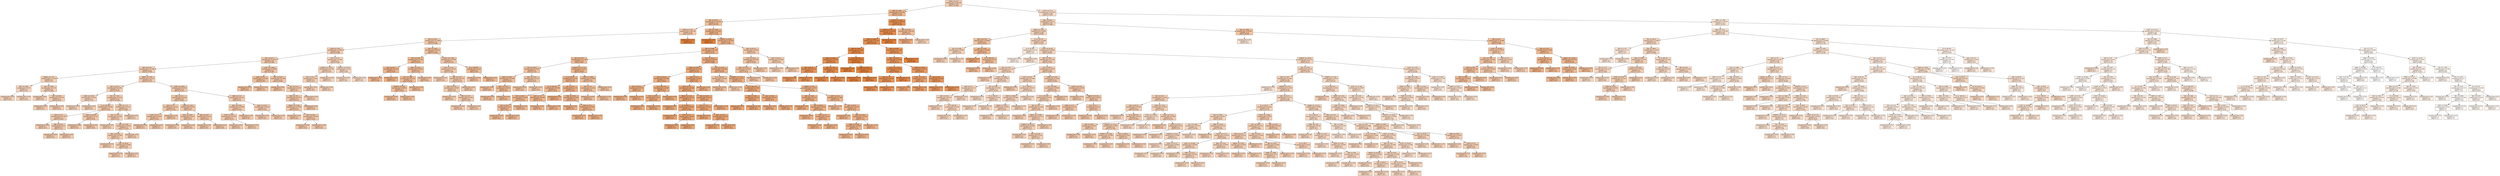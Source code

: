 digraph Tree {
node [shape=box, style="filled", color="black", fontname="helvetica"] ;
edge [fontname="helvetica"] ;
0 [label="LSTAT <= 8.13\nsquared_error = 85.308\nsamples = 379\nvalue = 22.609", fillcolor="#f5ceb2"] ;
1 [label="RM <= 7.435\nsquared_error = 75.591\nsamples = 135\nvalue = 31.159", fillcolor="#f0b68c"] ;
0 -> 1 [labeldistance=2.5, labelangle=45, headlabel="True"] ;
2 [label="RM <= 6.657\nsquared_error = 37.035\nsamples = 112\nvalue = 28.376", fillcolor="#f1be98"] ;
1 -> 2 ;
3 [label="CRIM <= 4.727\nsquared_error = 18.336\nsamples = 58\nvalue = 24.741", fillcolor="#f4c8a8"] ;
2 -> 3 ;
4 [label="RM <= 6.543\nsquared_error = 7.268\nsamples = 57\nvalue = 24.298", fillcolor="#f4c9aa"] ;
3 -> 4 ;
5 [label="LSTAT <= 7.81\nsquared_error = 3.936\nsamples = 44\nvalue = 23.482", fillcolor="#f4cbae"] ;
4 -> 5 ;
6 [label="AGE <= 56.5\nsquared_error = 2.855\nsamples = 39\nvalue = 23.869", fillcolor="#f4caac"] ;
5 -> 6 ;
7 [label="RM <= 6.134\nsquared_error = 1.766\nsamples = 31\nvalue = 23.458", fillcolor="#f4cbae"] ;
6 -> 7 ;
8 [label="INDUS <= 7.76\nsquared_error = 1.236\nsamples = 5\nvalue = 21.8", fillcolor="#f5d0b5"] ;
7 -> 8 ;
9 [label="RM <= 5.988\nsquared_error = 0.01\nsamples = 2\nvalue = 20.5", fillcolor="#f6d4bb"] ;
8 -> 9 ;
10 [label="squared_error = 0.0\nsamples = 1\nvalue = 20.6", fillcolor="#f6d3ba"] ;
9 -> 10 ;
11 [label="squared_error = -0.0\nsamples = 1\nvalue = 20.4", fillcolor="#f6d4bb"] ;
9 -> 11 ;
12 [label="DIS <= 3.569\nsquared_error = 0.176\nsamples = 3\nvalue = 22.667", fillcolor="#f5ceb1"] ;
8 -> 12 ;
13 [label="squared_error = 0.0\nsamples = 1\nvalue = 22.1", fillcolor="#f5cfb4"] ;
12 -> 13 ;
14 [label="DIS <= 4.893\nsquared_error = 0.023\nsamples = 2\nvalue = 22.95", fillcolor="#f5cdb0"] ;
12 -> 14 ;
15 [label="squared_error = 0.0\nsamples = 1\nvalue = 23.1", fillcolor="#f5ccaf"] ;
14 -> 15 ;
16 [label="squared_error = -0.0\nsamples = 1\nvalue = 22.8", fillcolor="#f5cdb1"] ;
14 -> 16 ;
17 [label="INDUS <= 5.48\nsquared_error = 1.237\nsamples = 26\nvalue = 23.777", fillcolor="#f4caac"] ;
7 -> 17 ;
18 [label="TAX <= 252.5\nsquared_error = 0.942\nsamples = 13\nvalue = 23.031", fillcolor="#f5cdb0"] ;
17 -> 18 ;
19 [label="CRIM <= 0.044\nsquared_error = 0.562\nsamples = 2\nvalue = 21.45", fillcolor="#f5d1b7"] ;
18 -> 19 ;
20 [label="squared_error = 0.0\nsamples = 1\nvalue = 20.7", fillcolor="#f6d3ba"] ;
19 -> 20 ;
21 [label="squared_error = 0.0\nsamples = 1\nvalue = 22.2", fillcolor="#f5cfb3"] ;
19 -> 21 ;
22 [label="DIS <= 7.176\nsquared_error = 0.474\nsamples = 11\nvalue = 23.318", fillcolor="#f4ccae"] ;
18 -> 22 ;
23 [label="B <= 392.205\nsquared_error = 0.382\nsamples = 5\nvalue = 23.84", fillcolor="#f4caac"] ;
22 -> 23 ;
24 [label="RAD <= 5.0\nsquared_error = 0.142\nsamples = 3\nvalue = 23.433", fillcolor="#f4cbae"] ;
23 -> 24 ;
25 [label="squared_error = 0.0\nsamples = 1\nvalue = 22.9", fillcolor="#f5cdb0"] ;
24 -> 25 ;
26 [label="RM <= 6.437\nsquared_error = 0.0\nsamples = 2\nvalue = 23.7", fillcolor="#f4cbad"] ;
24 -> 26 ;
27 [label="squared_error = 0.0\nsamples = 1\nvalue = 23.7", fillcolor="#f4cbad"] ;
26 -> 27 ;
28 [label="squared_error = 0.0\nsamples = 1\nvalue = 23.7", fillcolor="#f4cbad"] ;
26 -> 28 ;
29 [label="CRIM <= 0.036\nsquared_error = 0.122\nsamples = 2\nvalue = 24.45", fillcolor="#f4c9a9"] ;
23 -> 29 ;
30 [label="squared_error = 0.0\nsamples = 1\nvalue = 24.1", fillcolor="#f4caab"] ;
29 -> 30 ;
31 [label="squared_error = -0.0\nsamples = 1\nvalue = 24.8", fillcolor="#f4c8a8"] ;
29 -> 31 ;
32 [label="LSTAT <= 7.37\nsquared_error = 0.135\nsamples = 6\nvalue = 22.883", fillcolor="#f5cdb0"] ;
22 -> 32 ;
33 [label="AGE <= 23.9\nsquared_error = 0.08\nsamples = 5\nvalue = 23.0", fillcolor="#f5cdb0"] ;
32 -> 33 ;
34 [label="squared_error = 0.0\nsamples = 1\nvalue = 22.5", fillcolor="#f5ceb2"] ;
33 -> 34 ;
35 [label="AGE <= 37.85\nsquared_error = 0.022\nsamples = 4\nvalue = 23.125", fillcolor="#f5ccaf"] ;
33 -> 35 ;
36 [label="AGE <= 28.45\nsquared_error = 0.007\nsamples = 3\nvalue = 23.2", fillcolor="#f4ccaf"] ;
35 -> 36 ;
37 [label="squared_error = 0.0\nsamples = 1\nvalue = 23.1", fillcolor="#f5ccaf"] ;
36 -> 37 ;
38 [label="AGE <= 30.25\nsquared_error = 0.002\nsamples = 2\nvalue = 23.25", fillcolor="#f4ccaf"] ;
36 -> 38 ;
39 [label="squared_error = 0.0\nsamples = 1\nvalue = 23.3", fillcolor="#f4ccae"] ;
38 -> 39 ;
40 [label="squared_error = 0.0\nsamples = 1\nvalue = 23.2", fillcolor="#f4ccaf"] ;
38 -> 40 ;
41 [label="squared_error = 0.0\nsamples = 1\nvalue = 22.9", fillcolor="#f5cdb0"] ;
35 -> 41 ;
42 [label="squared_error = 0.0\nsamples = 1\nvalue = 22.3", fillcolor="#f5cfb3"] ;
32 -> 42 ;
43 [label="LSTAT <= 6.655\nsquared_error = 0.419\nsamples = 13\nvalue = 24.523", fillcolor="#f4c8a9"] ;
17 -> 43 ;
44 [label="RAD <= 4.5\nsquared_error = 0.079\nsamples = 8\nvalue = 24.912", fillcolor="#f3c7a7"] ;
43 -> 44 ;
45 [label="RAD <= 3.5\nsquared_error = 0.017\nsamples = 4\nvalue = 25.125", fillcolor="#f3c7a6"] ;
44 -> 45 ;
46 [label="LSTAT <= 6.2\nsquared_error = 0.003\nsamples = 2\nvalue = 25.25", fillcolor="#f3c6a6"] ;
45 -> 46 ;
47 [label="squared_error = 0.0\nsamples = 1\nvalue = 25.3", fillcolor="#f3c6a6"] ;
46 -> 47 ;
48 [label="squared_error = 0.0\nsamples = 1\nvalue = 25.2", fillcolor="#f3c6a6"] ;
46 -> 48 ;
49 [label="squared_error = 0.0\nsamples = 2\nvalue = 25.0", fillcolor="#f3c7a7"] ;
45 -> 49 ;
50 [label="CRIM <= 0.203\nsquared_error = 0.05\nsamples = 4\nvalue = 24.7", fillcolor="#f4c8a8"] ;
44 -> 50 ;
51 [label="NOX <= 0.462\nsquared_error = 0.01\nsamples = 2\nvalue = 24.5", fillcolor="#f4c8a9"] ;
50 -> 51 ;
52 [label="squared_error = 0.0\nsamples = 1\nvalue = 24.4", fillcolor="#f4c9aa"] ;
51 -> 52 ;
53 [label="squared_error = 0.0\nsamples = 1\nvalue = 24.6", fillcolor="#f4c8a9"] ;
51 -> 53 ;
54 [label="RM <= 6.427\nsquared_error = 0.01\nsamples = 2\nvalue = 24.9", fillcolor="#f4c7a7"] ;
50 -> 54 ;
55 [label="squared_error = 0.0\nsamples = 1\nvalue = 25.0", fillcolor="#f3c7a7"] ;
54 -> 55 ;
56 [label="squared_error = 0.0\nsamples = 1\nvalue = 24.8", fillcolor="#f4c8a8"] ;
54 -> 56 ;
57 [label="CRIM <= 0.17\nsquared_error = 0.332\nsamples = 5\nvalue = 23.9", fillcolor="#f4caac"] ;
43 -> 57 ;
58 [label="NOX <= 0.443\nsquared_error = 0.069\nsamples = 3\nvalue = 24.333", fillcolor="#f4c9aa"] ;
57 -> 58 ;
59 [label="LSTAT <= 6.75\nsquared_error = 0.003\nsamples = 2\nvalue = 24.15", fillcolor="#f4c9ab"] ;
58 -> 59 ;
60 [label="squared_error = 0.0\nsamples = 1\nvalue = 24.2", fillcolor="#f4c9ab"] ;
59 -> 60 ;
61 [label="squared_error = 0.0\nsamples = 1\nvalue = 24.1", fillcolor="#f4caab"] ;
59 -> 61 ;
62 [label="squared_error = -0.0\nsamples = 1\nvalue = 24.7", fillcolor="#f4c8a8"] ;
58 -> 62 ;
63 [label="NOX <= 0.453\nsquared_error = 0.023\nsamples = 2\nvalue = 23.25", fillcolor="#f4ccaf"] ;
57 -> 63 ;
64 [label="squared_error = 0.0\nsamples = 1\nvalue = 23.4", fillcolor="#f4cbae"] ;
63 -> 64 ;
65 [label="squared_error = 0.0\nsamples = 1\nvalue = 23.1", fillcolor="#f5ccaf"] ;
63 -> 65 ;
66 [label="LSTAT <= 5.895\nsquared_error = 3.885\nsamples = 8\nvalue = 25.463", fillcolor="#f3c6a5"] ;
6 -> 66 ;
67 [label="CHAS <= 0.5\nsquared_error = 0.722\nsamples = 2\nvalue = 27.85", fillcolor="#f2bf9a"] ;
66 -> 67 ;
68 [label="squared_error = 0.0\nsamples = 1\nvalue = 28.7", fillcolor="#f1bd97"] ;
67 -> 68 ;
69 [label="squared_error = -0.0\nsamples = 1\nvalue = 27.0", fillcolor="#f2c19e"] ;
67 -> 69 ;
70 [label="RM <= 4.814\nsquared_error = 2.406\nsamples = 6\nvalue = 24.667", fillcolor="#f4c8a8"] ;
66 -> 70 ;
71 [label="squared_error = 0.0\nsamples = 1\nvalue = 27.5", fillcolor="#f2c09c"] ;
70 -> 71 ;
72 [label="DIS <= 5.572\nsquared_error = 0.96\nsamples = 5\nvalue = 24.1", fillcolor="#f4caab"] ;
70 -> 72 ;
73 [label="RAD <= 14.5\nsquared_error = 0.072\nsamples = 4\nvalue = 24.575", fillcolor="#f4c8a9"] ;
72 -> 73 ;
74 [label="INDUS <= 5.505\nsquared_error = 0.016\nsamples = 3\nvalue = 24.433", fillcolor="#f4c9a9"] ;
73 -> 74 ;
75 [label="squared_error = 0.0\nsamples = 1\nvalue = 24.6", fillcolor="#f4c8a9"] ;
74 -> 75 ;
76 [label="RM <= 6.302\nsquared_error = 0.002\nsamples = 2\nvalue = 24.35", fillcolor="#f4c9aa"] ;
74 -> 76 ;
77 [label="squared_error = 0.0\nsamples = 1\nvalue = 24.3", fillcolor="#f4c9aa"] ;
76 -> 77 ;
78 [label="squared_error = -0.0\nsamples = 1\nvalue = 24.4", fillcolor="#f4c9aa"] ;
76 -> 78 ;
79 [label="squared_error = 0.0\nsamples = 1\nvalue = 25.0", fillcolor="#f3c7a7"] ;
73 -> 79 ;
80 [label="squared_error = -0.0\nsamples = 1\nvalue = 22.2", fillcolor="#f5cfb3"] ;
72 -> 80 ;
81 [label="ZN <= 23.75\nsquared_error = 2.062\nsamples = 5\nvalue = 20.46", fillcolor="#f6d4bb"] ;
5 -> 81 ;
82 [label="PTRATIO <= 19.55\nsquared_error = 0.136\nsamples = 3\nvalue = 21.567", fillcolor="#f5d1b6"] ;
81 -> 82 ;
83 [label="AGE <= 52.1\nsquared_error = 0.04\nsamples = 2\nvalue = 21.8", fillcolor="#f5d0b5"] ;
82 -> 83 ;
84 [label="squared_error = 0.0\nsamples = 1\nvalue = 22.0", fillcolor="#f5cfb4"] ;
83 -> 84 ;
85 [label="squared_error = 0.0\nsamples = 1\nvalue = 21.6", fillcolor="#f5d1b6"] ;
83 -> 85 ;
86 [label="squared_error = -0.0\nsamples = 1\nvalue = 21.1", fillcolor="#f6d2b8"] ;
82 -> 86 ;
87 [label="PTRATIO <= 19.45\nsquared_error = 0.36\nsamples = 2\nvalue = 18.8", fillcolor="#f7d8c2"] ;
81 -> 87 ;
88 [label="squared_error = 0.0\nsamples = 1\nvalue = 19.4", fillcolor="#f7d7c0"] ;
87 -> 88 ;
89 [label="squared_error = 0.0\nsamples = 1\nvalue = 18.2", fillcolor="#f7dac5"] ;
87 -> 89 ;
90 [label="TAX <= 278.0\nsquared_error = 8.655\nsamples = 13\nvalue = 27.062", fillcolor="#f2c19e"] ;
4 -> 90 ;
91 [label="RM <= 6.599\nsquared_error = 3.758\nsamples = 6\nvalue = 29.217", fillcolor="#f1bb94"] ;
90 -> 91 ;
92 [label="AGE <= 58.7\nsquared_error = 0.723\nsamples = 2\nvalue = 31.65", fillcolor="#f0b48a"] ;
91 -> 92 ;
93 [label="squared_error = 0.0\nsamples = 1\nvalue = 30.8", fillcolor="#f0b78d"] ;
92 -> 93 ;
94 [label="squared_error = 0.0\nsamples = 1\nvalue = 32.5", fillcolor="#efb286"] ;
92 -> 94 ;
95 [label="NOX <= 0.447\nsquared_error = 0.835\nsamples = 4\nvalue = 28.0", fillcolor="#f2bf9a"] ;
91 -> 95 ;
96 [label="DIS <= 5.668\nsquared_error = 0.242\nsamples = 3\nvalue = 28.467", fillcolor="#f1bd98"] ;
95 -> 96 ;
97 [label="PTRATIO <= 18.6\nsquared_error = 0.062\nsamples = 2\nvalue = 28.15", fillcolor="#f2be99"] ;
96 -> 97 ;
98 [label="squared_error = 0.0\nsamples = 1\nvalue = 28.4", fillcolor="#f1bd98"] ;
97 -> 98 ;
99 [label="squared_error = -0.0\nsamples = 1\nvalue = 27.9", fillcolor="#f2bf9a"] ;
97 -> 99 ;
100 [label="squared_error = -0.0\nsamples = 1\nvalue = 29.1", fillcolor="#f1bc95"] ;
96 -> 100 ;
101 [label="squared_error = 0.0\nsamples = 1\nvalue = 26.6", fillcolor="#f3c3a0"] ;
95 -> 101 ;
102 [label="LSTAT <= 7.305\nsquared_error = 5.458\nsamples = 7\nvalue = 25.214", fillcolor="#f3c6a6"] ;
90 -> 102 ;
103 [label="LSTAT <= 4.76\nsquared_error = 0.322\nsamples = 5\nvalue = 23.86", fillcolor="#f4caac"] ;
102 -> 103 ;
104 [label="squared_error = 0.0\nsamples = 1\nvalue = 22.8", fillcolor="#f5cdb1"] ;
103 -> 104 ;
105 [label="RM <= 6.627\nsquared_error = 0.052\nsamples = 4\nvalue = 24.125", fillcolor="#f4c9ab"] ;
103 -> 105 ;
106 [label="AGE <= 50.55\nsquared_error = 0.007\nsamples = 3\nvalue = 24.0", fillcolor="#f4caab"] ;
105 -> 106 ;
107 [label="squared_error = 0.0\nsamples = 1\nvalue = 24.1", fillcolor="#f4caab"] ;
106 -> 107 ;
108 [label="RM <= 6.597\nsquared_error = 0.003\nsamples = 2\nvalue = 23.95", fillcolor="#f4caac"] ;
106 -> 108 ;
109 [label="squared_error = 0.0\nsamples = 1\nvalue = 24.0", fillcolor="#f4caab"] ;
108 -> 109 ;
110 [label="squared_error = 0.0\nsamples = 1\nvalue = 23.9", fillcolor="#f4caac"] ;
108 -> 110 ;
111 [label="squared_error = 0.0\nsamples = 1\nvalue = 24.5", fillcolor="#f4c8a9"] ;
105 -> 111 ;
112 [label="B <= 394.875\nsquared_error = 2.25\nsamples = 2\nvalue = 28.6", fillcolor="#f1bd97"] ;
102 -> 112 ;
113 [label="squared_error = 0.0\nsamples = 1\nvalue = 27.1", fillcolor="#f2c19e"] ;
112 -> 113 ;
114 [label="squared_error = -0.0\nsamples = 1\nvalue = 30.1", fillcolor="#f0b991"] ;
112 -> 114 ;
115 [label="squared_error = 0.0\nsamples = 1\nvalue = 50.0", fillcolor="#e58139"] ;
3 -> 115 ;
116 [label="DIS <= 1.626\nsquared_error = 27.691\nsamples = 54\nvalue = 32.28", fillcolor="#efb387"] ;
2 -> 116 ;
117 [label="squared_error = 0.0\nsamples = 2\nvalue = 50.0", fillcolor="#e58139"] ;
116 -> 117 ;
118 [label="PTRATIO <= 19.45\nsquared_error = 16.214\nsamples = 52\nvalue = 31.598", fillcolor="#f0b58a"] ;
116 -> 118 ;
119 [label="RM <= 6.906\nsquared_error = 12.185\nsamples = 47\nvalue = 32.321", fillcolor="#efb387"] ;
118 -> 119 ;
120 [label="RM <= 6.728\nsquared_error = 7.118\nsamples = 18\nvalue = 29.8", fillcolor="#f1ba92"] ;
119 -> 120 ;
121 [label="TAX <= 318.5\nsquared_error = 3.542\nsamples = 5\nvalue = 27.14", fillcolor="#f2c19e"] ;
120 -> 121 ;
122 [label="NOX <= 0.432\nsquared_error = 0.169\nsamples = 3\nvalue = 28.533", fillcolor="#f1bd97"] ;
121 -> 122 ;
123 [label="squared_error = 0.0\nsamples = 1\nvalue = 28.0", fillcolor="#f2bf9a"] ;
122 -> 123 ;
124 [label="NOX <= 0.472\nsquared_error = 0.04\nsamples = 2\nvalue = 28.8", fillcolor="#f1bc96"] ;
122 -> 124 ;
125 [label="squared_error = 0.0\nsamples = 1\nvalue = 28.6", fillcolor="#f1bd97"] ;
124 -> 125 ;
126 [label="squared_error = 0.0\nsamples = 1\nvalue = 29.0", fillcolor="#f1bc95"] ;
124 -> 126 ;
127 [label="NOX <= 0.457\nsquared_error = 1.323\nsamples = 2\nvalue = 25.05", fillcolor="#f3c7a7"] ;
121 -> 127 ;
128 [label="squared_error = 0.0\nsamples = 1\nvalue = 26.2", fillcolor="#f3c4a2"] ;
127 -> 128 ;
129 [label="squared_error = 0.0\nsamples = 1\nvalue = 23.9", fillcolor="#f4caac"] ;
127 -> 129 ;
130 [label="PTRATIO <= 17.75\nsquared_error = 4.725\nsamples = 13\nvalue = 30.823", fillcolor="#f0b78d"] ;
120 -> 130 ;
131 [label="B <= 393.41\nsquared_error = 2.29\nsamples = 10\nvalue = 31.74", fillcolor="#f0b489"] ;
130 -> 131 ;
132 [label="B <= 392.415\nsquared_error = 0.446\nsamples = 5\nvalue = 30.56", fillcolor="#f0b78f"] ;
131 -> 132 ;
133 [label="TAX <= 280.0\nsquared_error = 0.009\nsamples = 3\nvalue = 30.033", fillcolor="#f1b991"] ;
132 -> 133 ;
134 [label="TAX <= 225.5\nsquared_error = 0.0\nsamples = 2\nvalue = 30.1", fillcolor="#f0b991"] ;
133 -> 134 ;
135 [label="squared_error = 0.0\nsamples = 1\nvalue = 30.1", fillcolor="#f0b991"] ;
134 -> 135 ;
136 [label="squared_error = 0.0\nsamples = 1\nvalue = 30.1", fillcolor="#f0b991"] ;
134 -> 136 ;
137 [label="squared_error = 0.0\nsamples = 1\nvalue = 29.9", fillcolor="#f1b991"] ;
133 -> 137 ;
138 [label="RAD <= 3.0\nsquared_error = 0.063\nsamples = 2\nvalue = 31.35", fillcolor="#f0b58b"] ;
132 -> 138 ;
139 [label="squared_error = 0.0\nsamples = 1\nvalue = 31.1", fillcolor="#f0b68c"] ;
138 -> 139 ;
140 [label="squared_error = -0.0\nsamples = 1\nvalue = 31.6", fillcolor="#f0b58a"] ;
138 -> 140 ;
141 [label="ZN <= 30.0\nsquared_error = 1.35\nsamples = 5\nvalue = 32.92", fillcolor="#efb184"] ;
131 -> 141 ;
142 [label="squared_error = 0.0\nsamples = 1\nvalue = 35.1", fillcolor="#eeab7b"] ;
141 -> 142 ;
143 [label="AGE <= 30.25\nsquared_error = 0.202\nsamples = 4\nvalue = 32.375", fillcolor="#efb287"] ;
141 -> 143 ;
144 [label="squared_error = 0.0\nsamples = 1\nvalue = 33.1", fillcolor="#efb083"] ;
143 -> 144 ;
145 [label="CHAS <= 0.5\nsquared_error = 0.036\nsamples = 3\nvalue = 32.133", fillcolor="#efb388"] ;
143 -> 145 ;
146 [label="squared_error = 0.0\nsamples = 2\nvalue = 32.0", fillcolor="#efb388"] ;
145 -> 146 ;
147 [label="squared_error = -0.0\nsamples = 1\nvalue = 32.4", fillcolor="#efb286"] ;
145 -> 147 ;
148 [label="CRIM <= 0.088\nsquared_error = 0.696\nsamples = 3\nvalue = 27.767", fillcolor="#f2bf9b"] ;
130 -> 148 ;
149 [label="RAD <= 5.5\nsquared_error = 0.023\nsamples = 2\nvalue = 28.35", fillcolor="#f2be98"] ;
148 -> 149 ;
150 [label="squared_error = 0.0\nsamples = 1\nvalue = 28.5", fillcolor="#f1bd98"] ;
149 -> 150 ;
151 [label="squared_error = -0.0\nsamples = 1\nvalue = 28.2", fillcolor="#f2be99"] ;
149 -> 151 ;
152 [label="squared_error = 0.0\nsamples = 1\nvalue = 26.6", fillcolor="#f3c3a0"] ;
148 -> 152 ;
153 [label="TAX <= 267.0\nsquared_error = 8.935\nsamples = 29\nvalue = 33.886", fillcolor="#eeae80"] ;
119 -> 153 ;
154 [label="CRIM <= 0.035\nsquared_error = 2.211\nsamples = 14\nvalue = 35.514", fillcolor="#edaa79"] ;
153 -> 154 ;
155 [label="TAX <= 224.0\nsquared_error = 0.846\nsamples = 5\nvalue = 34.28", fillcolor="#eead7e"] ;
154 -> 155 ;
156 [label="TAX <= 219.0\nsquared_error = 0.04\nsamples = 2\nvalue = 33.2", fillcolor="#efb083"] ;
155 -> 156 ;
157 [label="squared_error = 0.0\nsamples = 1\nvalue = 33.0", fillcolor="#efb184"] ;
156 -> 157 ;
158 [label="squared_error = -0.0\nsamples = 1\nvalue = 33.4", fillcolor="#efaf82"] ;
156 -> 158 ;
159 [label="B <= 395.775\nsquared_error = 0.087\nsamples = 3\nvalue = 35.0", fillcolor="#eeab7b"] ;
155 -> 159 ;
160 [label="TAX <= 247.0\nsquared_error = 0.01\nsamples = 2\nvalue = 34.8", fillcolor="#eeac7c"] ;
159 -> 160 ;
161 [label="squared_error = 0.0\nsamples = 1\nvalue = 34.7", fillcolor="#eeac7c"] ;
160 -> 161 ;
162 [label="squared_error = 0.0\nsamples = 1\nvalue = 34.9", fillcolor="#eeab7b"] ;
160 -> 162 ;
163 [label="squared_error = -0.0\nsamples = 1\nvalue = 35.4", fillcolor="#edaa79"] ;
159 -> 163 ;
164 [label="CHAS <= 0.5\nsquared_error = 1.653\nsamples = 9\nvalue = 36.2", fillcolor="#eda876"] ;
154 -> 164 ;
165 [label="RAD <= 4.5\nsquared_error = 0.594\nsamples = 8\nvalue = 36.575", fillcolor="#eda774"] ;
164 -> 165 ;
166 [label="INDUS <= 2.32\nsquared_error = 0.372\nsamples = 4\nvalue = 37.15", fillcolor="#eca572"] ;
165 -> 166 ;
167 [label="squared_error = 0.0\nsamples = 1\nvalue = 36.2", fillcolor="#eda876"] ;
166 -> 167 ;
168 [label="B <= 395.51\nsquared_error = 0.096\nsamples = 3\nvalue = 37.467", fillcolor="#eca470"] ;
166 -> 168 ;
169 [label="squared_error = 0.0\nsamples = 1\nvalue = 37.9", fillcolor="#eca36e"] ;
168 -> 169 ;
170 [label="LSTAT <= 4.3\nsquared_error = 0.003\nsamples = 2\nvalue = 37.25", fillcolor="#eca571"] ;
168 -> 170 ;
171 [label="squared_error = 0.0\nsamples = 1\nvalue = 37.3", fillcolor="#eca571"] ;
170 -> 171 ;
172 [label="squared_error = 0.0\nsamples = 1\nvalue = 37.2", fillcolor="#eca571"] ;
170 -> 172 ;
173 [label="DIS <= 4.633\nsquared_error = 0.155\nsamples = 4\nvalue = 36.0", fillcolor="#eda877"] ;
165 -> 173 ;
174 [label="RM <= 7.221\nsquared_error = 0.047\nsamples = 3\nvalue = 36.2", fillcolor="#eda876"] ;
173 -> 174 ;
175 [label="squared_error = 0.0\nsamples = 1\nvalue = 36.5", fillcolor="#eda774"] ;
174 -> 175 ;
176 [label="NOX <= 0.56\nsquared_error = 0.003\nsamples = 2\nvalue = 36.05", fillcolor="#eda876"] ;
174 -> 176 ;
177 [label="squared_error = 0.0\nsamples = 1\nvalue = 36.1", fillcolor="#eda876"] ;
176 -> 177 ;
178 [label="squared_error = 0.0\nsamples = 1\nvalue = 36.0", fillcolor="#eda877"] ;
176 -> 178 ;
179 [label="squared_error = -0.0\nsamples = 1\nvalue = 35.4", fillcolor="#edaa79"] ;
173 -> 179 ;
180 [label="squared_error = 0.0\nsamples = 1\nvalue = 33.2", fillcolor="#efb083"] ;
164 -> 180 ;
181 [label="TAX <= 273.0\nsquared_error = 10.428\nsamples = 15\nvalue = 32.367", fillcolor="#efb287"] ;
153 -> 181 ;
182 [label="B <= 396.48\nsquared_error = 6.503\nsamples = 2\nvalue = 26.15", fillcolor="#f3c4a2"] ;
181 -> 182 ;
183 [label="squared_error = 0.0\nsamples = 1\nvalue = 28.7", fillcolor="#f1bd97"] ;
182 -> 183 ;
184 [label="squared_error = 0.0\nsamples = 1\nvalue = 23.6", fillcolor="#f4cbad"] ;
182 -> 184 ;
185 [label="PTRATIO <= 15.25\nsquared_error = 4.171\nsamples = 13\nvalue = 33.323", fillcolor="#efb082"] ;
181 -> 185 ;
186 [label="B <= 391.345\nsquared_error = 1.007\nsamples = 4\nvalue = 35.725", fillcolor="#eda978"] ;
185 -> 186 ;
187 [label="RM <= 7.065\nsquared_error = 0.09\nsamples = 2\nvalue = 36.7", fillcolor="#eda674"] ;
186 -> 187 ;
188 [label="squared_error = 0.0\nsamples = 1\nvalue = 37.0", fillcolor="#eda572"] ;
187 -> 188 ;
189 [label="squared_error = -0.0\nsamples = 1\nvalue = 36.4", fillcolor="#eda775"] ;
187 -> 189 ;
190 [label="AGE <= 38.6\nsquared_error = 0.023\nsamples = 2\nvalue = 34.75", fillcolor="#eeac7c"] ;
186 -> 190 ;
191 [label="squared_error = 0.0\nsamples = 1\nvalue = 34.6", fillcolor="#eeac7d"] ;
190 -> 191 ;
192 [label="squared_error = 0.0\nsamples = 1\nvalue = 34.9", fillcolor="#eeab7b"] ;
190 -> 192 ;
193 [label="INDUS <= 2.93\nsquared_error = 1.874\nsamples = 9\nvalue = 32.256", fillcolor="#efb387"] ;
185 -> 193 ;
194 [label="RM <= 7.055\nsquared_error = 0.757\nsamples = 4\nvalue = 33.425", fillcolor="#efaf82"] ;
193 -> 194 ;
195 [label="squared_error = 0.0\nsamples = 1\nvalue = 34.9", fillcolor="#eeab7b"] ;
194 -> 195 ;
196 [label="TAX <= 280.0\nsquared_error = 0.042\nsamples = 3\nvalue = 32.933", fillcolor="#efb184"] ;
194 -> 196 ;
197 [label="squared_error = 0.0\nsamples = 1\nvalue = 33.2", fillcolor="#efb083"] ;
196 -> 197 ;
198 [label="RAD <= 2.0\nsquared_error = 0.01\nsamples = 2\nvalue = 32.8", fillcolor="#efb185"] ;
196 -> 198 ;
199 [label="squared_error = 0.0\nsamples = 1\nvalue = 32.7", fillcolor="#efb185"] ;
198 -> 199 ;
200 [label="squared_error = 0.0\nsamples = 1\nvalue = 32.9", fillcolor="#efb184"] ;
198 -> 200 ;
201 [label="LSTAT <= 4.13\nsquared_error = 0.798\nsamples = 5\nvalue = 31.32", fillcolor="#f0b58b"] ;
193 -> 201 ;
202 [label="squared_error = 0.0\nsamples = 1\nvalue = 29.6", fillcolor="#f1ba93"] ;
201 -> 202 ;
203 [label="AGE <= 46.2\nsquared_error = 0.072\nsamples = 4\nvalue = 31.75", fillcolor="#f0b489"] ;
201 -> 203 ;
204 [label="squared_error = 0.0\nsamples = 1\nvalue = 32.2", fillcolor="#efb387"] ;
203 -> 204 ;
205 [label="NOX <= 0.506\nsquared_error = 0.007\nsamples = 3\nvalue = 31.6", fillcolor="#f0b58a"] ;
203 -> 205 ;
206 [label="CRIM <= 0.438\nsquared_error = 0.003\nsamples = 2\nvalue = 31.65", fillcolor="#f0b48a"] ;
205 -> 206 ;
207 [label="squared_error = 0.0\nsamples = 1\nvalue = 31.6", fillcolor="#f0b58a"] ;
206 -> 207 ;
208 [label="squared_error = 0.0\nsamples = 1\nvalue = 31.7", fillcolor="#f0b48a"] ;
206 -> 208 ;
209 [label="squared_error = -0.0\nsamples = 1\nvalue = 31.5", fillcolor="#f0b58a"] ;
205 -> 209 ;
210 [label="AGE <= 83.15\nsquared_error = 2.964\nsamples = 5\nvalue = 24.8", fillcolor="#f4c8a8"] ;
118 -> 210 ;
211 [label="TAX <= 525.0\nsquared_error = 0.536\nsamples = 3\nvalue = 26.033", fillcolor="#f3c4a2"] ;
210 -> 211 ;
212 [label="NOX <= 0.474\nsquared_error = 0.003\nsamples = 2\nvalue = 26.55", fillcolor="#f3c3a0"] ;
211 -> 212 ;
213 [label="squared_error = 0.0\nsamples = 1\nvalue = 26.6", fillcolor="#f3c3a0"] ;
212 -> 213 ;
214 [label="squared_error = -0.0\nsamples = 1\nvalue = 26.5", fillcolor="#f3c3a0"] ;
212 -> 214 ;
215 [label="squared_error = 0.0\nsamples = 1\nvalue = 25.0", fillcolor="#f3c7a7"] ;
211 -> 215 ;
216 [label="AGE <= 90.15\nsquared_error = 0.902\nsamples = 2\nvalue = 22.95", fillcolor="#f5cdb0"] ;
210 -> 216 ;
217 [label="squared_error = 0.0\nsamples = 1\nvalue = 22.0", fillcolor="#f5cfb4"] ;
216 -> 217 ;
218 [label="squared_error = 0.0\nsamples = 1\nvalue = 23.9", fillcolor="#f4caac"] ;
216 -> 218 ;
219 [label="PTRATIO <= 18.3\nsquared_error = 42.031\nsamples = 23\nvalue = 44.709", fillcolor="#e89050"] ;
1 -> 219 ;
220 [label="CRIM <= 0.577\nsquared_error = 14.587\nsamples = 21\nvalue = 46.248", fillcolor="#e78c4a"] ;
219 -> 220 ;
221 [label="CRIM <= 0.064\nsquared_error = 13.371\nsamples = 16\nvalue = 45.075", fillcolor="#e88f4f"] ;
220 -> 221 ;
222 [label="RM <= 7.826\nsquared_error = 7.987\nsamples = 8\nvalue = 47.025", fillcolor="#e78946"] ;
221 -> 222 ;
223 [label="NOX <= 0.429\nsquared_error = 2.032\nsamples = 4\nvalue = 44.425", fillcolor="#e89152"] ;
222 -> 223 ;
224 [label="ZN <= 86.25\nsquared_error = 0.723\nsamples = 2\nvalue = 43.15", fillcolor="#e99457"] ;
223 -> 224 ;
225 [label="squared_error = 0.0\nsamples = 1\nvalue = 42.3", fillcolor="#e9975b"] ;
224 -> 225 ;
226 [label="squared_error = 0.0\nsamples = 1\nvalue = 44.0", fillcolor="#e89253"] ;
224 -> 226 ;
227 [label="RM <= 7.733\nsquared_error = 0.09\nsamples = 2\nvalue = 45.7", fillcolor="#e78d4c"] ;
223 -> 227 ;
228 [label="squared_error = 0.0\nsamples = 1\nvalue = 46.0", fillcolor="#e78c4b"] ;
227 -> 228 ;
229 [label="squared_error = -0.0\nsamples = 1\nvalue = 45.4", fillcolor="#e88e4d"] ;
227 -> 229 ;
230 [label="B <= 392.705\nsquared_error = 0.422\nsamples = 4\nvalue = 49.625", fillcolor="#e5823b"] ;
222 -> 230 ;
231 [label="squared_error = 0.0\nsamples = 2\nvalue = 50.0", fillcolor="#e58139"] ;
230 -> 231 ;
232 [label="CRIM <= 0.024\nsquared_error = 0.562\nsamples = 2\nvalue = 49.25", fillcolor="#e5833c"] ;
230 -> 232 ;
233 [label="squared_error = 0.0\nsamples = 1\nvalue = 50.0", fillcolor="#e58139"] ;
232 -> 233 ;
234 [label="squared_error = 0.0\nsamples = 1\nvalue = 48.5", fillcolor="#e68540"] ;
232 -> 234 ;
235 [label="RM <= 8.367\nsquared_error = 11.149\nsamples = 8\nvalue = 43.125", fillcolor="#e99457"] ;
221 -> 235 ;
236 [label="AGE <= 62.95\nsquared_error = 7.484\nsamples = 7\nvalue = 42.314", fillcolor="#e9975b"] ;
235 -> 236 ;
237 [label="LSTAT <= 3.745\nsquared_error = 2.082\nsamples = 3\nvalue = 44.667", fillcolor="#e89050"] ;
236 -> 237 ;
238 [label="RAD <= 3.5\nsquared_error = 0.023\nsamples = 2\nvalue = 43.65", fillcolor="#e99355"] ;
237 -> 238 ;
239 [label="squared_error = 0.0\nsamples = 1\nvalue = 43.8", fillcolor="#e99254"] ;
238 -> 239 ;
240 [label="squared_error = -0.0\nsamples = 1\nvalue = 43.5", fillcolor="#e99356"] ;
238 -> 240 ;
241 [label="squared_error = 0.0\nsamples = 1\nvalue = 46.7", fillcolor="#e78a48"] ;
237 -> 241 ;
242 [label="CRIM <= 0.458\nsquared_error = 4.273\nsamples = 4\nvalue = 40.55", fillcolor="#ea9b63"] ;
236 -> 242 ;
243 [label="LSTAT <= 5.345\nsquared_error = 1.21\nsamples = 2\nvalue = 38.7", fillcolor="#eca16b"] ;
242 -> 243 ;
244 [label="squared_error = 0.0\nsamples = 1\nvalue = 37.6", fillcolor="#eca470"] ;
243 -> 244 ;
245 [label="squared_error = -0.0\nsamples = 1\nvalue = 39.8", fillcolor="#eb9e66"] ;
243 -> 245 ;
246 [label="ZN <= 10.0\nsquared_error = 0.49\nsamples = 2\nvalue = 42.4", fillcolor="#e9965a"] ;
242 -> 246 ;
247 [label="squared_error = 0.0\nsamples = 1\nvalue = 41.7", fillcolor="#ea985e"] ;
246 -> 247 ;
248 [label="squared_error = -0.0\nsamples = 1\nvalue = 43.1", fillcolor="#e99457"] ;
246 -> 248 ;
249 [label="squared_error = -0.0\nsamples = 1\nvalue = 48.8", fillcolor="#e6843e"] ;
235 -> 249 ;
250 [label="squared_error = -0.0\nsamples = 5\nvalue = 50.0", fillcolor="#e58139"] ;
220 -> 250 ;
251 [label="RM <= 8.235\nsquared_error = 44.223\nsamples = 2\nvalue = 28.55", fillcolor="#f1bd97"] ;
219 -> 251 ;
252 [label="squared_error = 0.0\nsamples = 1\nvalue = 35.2", fillcolor="#eeaa7a"] ;
251 -> 252 ;
253 [label="squared_error = -0.0\nsamples = 1\nvalue = 21.9", fillcolor="#f5d0b5"] ;
251 -> 253 ;
254 [label="LSTAT <= 15.0\nsquared_error = 27.863\nsamples = 244\nvalue = 17.878", fillcolor="#f8dbc6"] ;
0 -> 254 [labeldistance=2.5, labelangle=-45, headlabel="False"] ;
255 [label="RM <= 6.605\nsquared_error = 14.1\nsamples = 121\nvalue = 21.489", fillcolor="#f5d1b6"] ;
254 -> 255 ;
256 [label="INDUS <= 2.85\nsquared_error = 9.095\nsamples = 108\nvalue = 20.844", fillcolor="#f6d3b9"] ;
255 -> 256 ;
257 [label="AGE <= 47.05\nsquared_error = 32.854\nsamples = 5\nvalue = 26.86", fillcolor="#f2c29f"] ;
256 -> 257 ;
258 [label="DIS <= 8.198\nsquared_error = 0.902\nsamples = 2\nvalue = 21.05", fillcolor="#f6d2b8"] ;
257 -> 258 ;
259 [label="squared_error = 0.0\nsamples = 1\nvalue = 22.0", fillcolor="#f5cfb4"] ;
258 -> 259 ;
260 [label="squared_error = -0.0\nsamples = 1\nvalue = 20.1", fillcolor="#f6d5bd"] ;
258 -> 260 ;
261 [label="DIS <= 2.793\nsquared_error = 16.649\nsamples = 3\nvalue = 30.733", fillcolor="#f0b78e"] ;
257 -> 261 ;
262 [label="squared_error = 0.0\nsamples = 1\nvalue = 36.2", fillcolor="#eda876"] ;
261 -> 262 ;
263 [label="B <= 389.055\nsquared_error = 2.56\nsamples = 2\nvalue = 28.0", fillcolor="#f2bf9a"] ;
261 -> 263 ;
264 [label="squared_error = 0.0\nsamples = 1\nvalue = 29.6", fillcolor="#f1ba93"] ;
263 -> 264 ;
265 [label="squared_error = -0.0\nsamples = 1\nvalue = 26.4", fillcolor="#f3c3a1"] ;
263 -> 265 ;
266 [label="B <= 162.78\nsquared_error = 6.099\nsamples = 103\nvalue = 20.551", fillcolor="#f6d3bb"] ;
256 -> 266 ;
267 [label="B <= 58.385\nsquared_error = 6.76\nsamples = 2\nvalue = 13.5", fillcolor="#fae7da"] ;
266 -> 267 ;
268 [label="squared_error = 0.0\nsamples = 1\nvalue = 10.9", fillcolor="#fceee5"] ;
267 -> 268 ;
269 [label="squared_error = 0.0\nsamples = 1\nvalue = 16.1", fillcolor="#f9e0ce"] ;
267 -> 269 ;
270 [label="LSTAT <= 10.16\nsquared_error = 5.082\nsamples = 101\nvalue = 20.691", fillcolor="#f6d3ba"] ;
266 -> 270 ;
271 [label="RM <= 5.957\nsquared_error = 3.764\nsamples = 27\nvalue = 21.981", fillcolor="#f5cfb4"] ;
270 -> 271 ;
272 [label="DIS <= 3.031\nsquared_error = 1.122\nsamples = 9\nvalue = 20.267", fillcolor="#f6d4bc"] ;
271 -> 272 ;
273 [label="squared_error = 0.0\nsamples = 1\nvalue = 22.6", fillcolor="#f5ceb2"] ;
272 -> 273 ;
274 [label="LSTAT <= 9.465\nsquared_error = 0.497\nsamples = 8\nvalue = 19.975", fillcolor="#f6d5bd"] ;
272 -> 274 ;
275 [label="RAD <= 6.5\nsquared_error = 0.23\nsamples = 5\nvalue = 20.42", fillcolor="#f6d4bb"] ;
274 -> 275 ;
276 [label="AGE <= 34.8\nsquared_error = 0.077\nsamples = 4\nvalue = 20.625", fillcolor="#f6d3ba"] ;
275 -> 276 ;
277 [label="squared_error = 0.0\nsamples = 2\nvalue = 20.9", fillcolor="#f6d2b9"] ;
276 -> 277 ;
278 [label="B <= 396.48\nsquared_error = 0.002\nsamples = 2\nvalue = 20.35", fillcolor="#f6d4bb"] ;
276 -> 278 ;
279 [label="squared_error = 0.0\nsamples = 1\nvalue = 20.3", fillcolor="#f6d4bc"] ;
278 -> 279 ;
280 [label="squared_error = -0.0\nsamples = 1\nvalue = 20.4", fillcolor="#f6d4bb"] ;
278 -> 280 ;
281 [label="squared_error = 0.0\nsamples = 1\nvalue = 19.6", fillcolor="#f7d6bf"] ;
275 -> 281 ;
282 [label="DIS <= 4.287\nsquared_error = 0.062\nsamples = 3\nvalue = 19.233", fillcolor="#f7d7c0"] ;
274 -> 282 ;
283 [label="squared_error = 0.0\nsamples = 1\nvalue = 18.9", fillcolor="#f7d8c2"] ;
282 -> 283 ;
284 [label="B <= 389.67\nsquared_error = 0.01\nsamples = 2\nvalue = 19.4", fillcolor="#f7d7c0"] ;
282 -> 284 ;
285 [label="squared_error = 0.0\nsamples = 1\nvalue = 19.3", fillcolor="#f7d7c0"] ;
284 -> 285 ;
286 [label="squared_error = 0.0\nsamples = 1\nvalue = 19.5", fillcolor="#f7d6bf"] ;
284 -> 286 ;
287 [label="TAX <= 245.0\nsquared_error = 2.879\nsamples = 18\nvalue = 22.839", fillcolor="#f5cdb1"] ;
271 -> 287 ;
288 [label="LSTAT <= 8.47\nsquared_error = 2.038\nsamples = 5\nvalue = 20.94", fillcolor="#f6d2b9"] ;
287 -> 288 ;
289 [label="squared_error = 0.0\nsamples = 1\nvalue = 23.4", fillcolor="#f4cbae"] ;
288 -> 289 ;
290 [label="B <= 396.52\nsquared_error = 0.657\nsamples = 4\nvalue = 20.325", fillcolor="#f6d4bc"] ;
288 -> 290 ;
291 [label="CRIM <= 0.083\nsquared_error = 0.096\nsamples = 3\nvalue = 20.767", fillcolor="#f6d3ba"] ;
290 -> 291 ;
292 [label="INDUS <= 5.415\nsquared_error = 0.003\nsamples = 2\nvalue = 20.55", fillcolor="#f6d3bb"] ;
291 -> 292 ;
293 [label="squared_error = 0.0\nsamples = 1\nvalue = 20.6", fillcolor="#f6d3ba"] ;
292 -> 293 ;
294 [label="squared_error = 0.0\nsamples = 1\nvalue = 20.5", fillcolor="#f6d4bb"] ;
292 -> 294 ;
295 [label="squared_error = -0.0\nsamples = 1\nvalue = 21.2", fillcolor="#f6d2b8"] ;
291 -> 295 ;
296 [label="squared_error = 0.0\nsamples = 1\nvalue = 19.0", fillcolor="#f7d8c1"] ;
290 -> 296 ;
297 [label="CRIM <= 0.118\nsquared_error = 1.282\nsamples = 13\nvalue = 23.569", fillcolor="#f4cbad"] ;
287 -> 297 ;
298 [label="DIS <= 6.404\nsquared_error = 0.882\nsamples = 8\nvalue = 22.925", fillcolor="#f5cdb0"] ;
297 -> 298 ;
299 [label="B <= 396.325\nsquared_error = 0.434\nsamples = 7\nvalue = 22.657", fillcolor="#f5ceb1"] ;
298 -> 299 ;
300 [label="RM <= 6.07\nsquared_error = 0.206\nsamples = 6\nvalue = 22.45", fillcolor="#f5ceb2"] ;
299 -> 300 ;
301 [label="squared_error = 0.0\nsamples = 1\nvalue = 23.2", fillcolor="#f4ccaf"] ;
300 -> 301 ;
302 [label="INDUS <= 13.485\nsquared_error = 0.112\nsamples = 5\nvalue = 22.3", fillcolor="#f5cfb3"] ;
300 -> 302 ;
303 [label="PTRATIO <= 18.15\nsquared_error = 0.028\nsamples = 4\nvalue = 22.15", fillcolor="#f5cfb4"] ;
302 -> 303 ;
304 [label="squared_error = 0.0\nsamples = 2\nvalue = 22.0", fillcolor="#f5cfb4"] ;
303 -> 304 ;
305 [label="AGE <= 62.95\nsquared_error = 0.01\nsamples = 2\nvalue = 22.3", fillcolor="#f5cfb3"] ;
303 -> 305 ;
306 [label="squared_error = 0.0\nsamples = 1\nvalue = 22.2", fillcolor="#f5cfb3"] ;
305 -> 306 ;
307 [label="squared_error = 0.0\nsamples = 1\nvalue = 22.4", fillcolor="#f5ceb2"] ;
305 -> 307 ;
308 [label="squared_error = -0.0\nsamples = 1\nvalue = 22.9", fillcolor="#f5cdb0"] ;
302 -> 308 ;
309 [label="squared_error = -0.0\nsamples = 1\nvalue = 23.9", fillcolor="#f4caac"] ;
299 -> 309 ;
310 [label="squared_error = 0.0\nsamples = 1\nvalue = 24.8", fillcolor="#f4c8a8"] ;
298 -> 310 ;
311 [label="LSTAT <= 9.375\nsquared_error = 0.196\nsamples = 5\nvalue = 24.6", fillcolor="#f4c8a9"] ;
297 -> 311 ;
312 [label="squared_error = 0.0\nsamples = 1\nvalue = 23.8", fillcolor="#f4caac"] ;
311 -> 312 ;
313 [label="INDUS <= 8.275\nsquared_error = 0.045\nsamples = 4\nvalue = 24.8", fillcolor="#f4c8a8"] ;
311 -> 313 ;
314 [label="CRIM <= 0.17\nsquared_error = 0.01\nsamples = 2\nvalue = 24.6", fillcolor="#f4c8a9"] ;
313 -> 314 ;
315 [label="squared_error = 0.0\nsamples = 1\nvalue = 24.5", fillcolor="#f4c8a9"] ;
314 -> 315 ;
316 [label="squared_error = -0.0\nsamples = 1\nvalue = 24.7", fillcolor="#f4c8a8"] ;
314 -> 316 ;
317 [label="AGE <= 67.7\nsquared_error = 0.0\nsamples = 2\nvalue = 25.0", fillcolor="#f3c7a7"] ;
313 -> 317 ;
318 [label="squared_error = 0.0\nsamples = 1\nvalue = 25.0", fillcolor="#f3c7a7"] ;
317 -> 318 ;
319 [label="squared_error = 0.0\nsamples = 1\nvalue = 25.0", fillcolor="#f3c7a7"] ;
317 -> 319 ;
320 [label="PTRATIO <= 20.95\nsquared_error = 4.733\nsamples = 74\nvalue = 20.22", fillcolor="#f6d4bc"] ;
270 -> 320 ;
321 [label="DIS <= 5.559\nsquared_error = 4.28\nsamples = 65\nvalue = 20.522", fillcolor="#f6d4bb"] ;
320 -> 321 ;
322 [label="RM <= 5.187\nsquared_error = 3.812\nsamples = 56\nvalue = 20.834", fillcolor="#f6d3b9"] ;
321 -> 322 ;
323 [label="squared_error = 0.0\nsamples = 1\nvalue = 15.3", fillcolor="#f9e2d2"] ;
322 -> 323 ;
324 [label="PTRATIO <= 17.6\nsquared_error = 3.314\nsamples = 55\nvalue = 20.935", fillcolor="#f6d2b9"] ;
322 -> 324 ;
325 [label="AGE <= 93.2\nsquared_error = 3.461\nsamples = 12\nvalue = 22.167", fillcolor="#f5cfb3"] ;
324 -> 325 ;
326 [label="AGE <= 49.15\nsquared_error = 0.505\nsamples = 7\nvalue = 23.057", fillcolor="#f5ccb0"] ;
325 -> 326 ;
327 [label="squared_error = 0.0\nsamples = 1\nvalue = 21.7", fillcolor="#f5d0b6"] ;
326 -> 327 ;
328 [label="B <= 384.575\nsquared_error = 0.231\nsamples = 6\nvalue = 23.283", fillcolor="#f4ccaf"] ;
326 -> 328 ;
329 [label="RM <= 5.981\nsquared_error = 0.01\nsamples = 2\nvalue = 23.9", fillcolor="#f4caac"] ;
328 -> 329 ;
330 [label="squared_error = 0.0\nsamples = 1\nvalue = 23.8", fillcolor="#f4caac"] ;
329 -> 330 ;
331 [label="squared_error = 0.0\nsamples = 1\nvalue = 24.0", fillcolor="#f4caab"] ;
329 -> 331 ;
332 [label="PTRATIO <= 15.55\nsquared_error = 0.057\nsamples = 4\nvalue = 22.975", fillcolor="#f5cdb0"] ;
328 -> 332 ;
333 [label="PTRATIO <= 13.85\nsquared_error = 0.003\nsamples = 2\nvalue = 22.75", fillcolor="#f5cdb1"] ;
332 -> 333 ;
334 [label="squared_error = 0.0\nsamples = 1\nvalue = 22.8", fillcolor="#f5cdb1"] ;
333 -> 334 ;
335 [label="squared_error = 0.0\nsamples = 1\nvalue = 22.7", fillcolor="#f5cdb1"] ;
333 -> 335 ;
336 [label="TAX <= 286.0\nsquared_error = 0.01\nsamples = 2\nvalue = 23.2", fillcolor="#f4ccaf"] ;
332 -> 336 ;
337 [label="squared_error = 0.0\nsamples = 1\nvalue = 23.3", fillcolor="#f4ccae"] ;
336 -> 337 ;
338 [label="squared_error = -0.0\nsamples = 1\nvalue = 23.1", fillcolor="#f5ccaf"] ;
336 -> 338 ;
339 [label="CRIM <= 1.576\nsquared_error = 4.934\nsamples = 5\nvalue = 20.92", fillcolor="#f6d2b9"] ;
325 -> 339 ;
340 [label="LSTAT <= 13.855\nsquared_error = 1.21\nsamples = 2\nvalue = 18.5", fillcolor="#f7d9c4"] ;
339 -> 340 ;
341 [label="squared_error = 0.0\nsamples = 1\nvalue = 19.6", fillcolor="#f7d6bf"] ;
340 -> 341 ;
342 [label="squared_error = 0.0\nsamples = 1\nvalue = 17.4", fillcolor="#f8dcc8"] ;
340 -> 342 ;
343 [label="LSTAT <= 11.21\nsquared_error = 0.909\nsamples = 3\nvalue = 22.533", fillcolor="#f5ceb2"] ;
339 -> 343 ;
344 [label="squared_error = 0.0\nsamples = 1\nvalue = 23.8", fillcolor="#f4caac"] ;
343 -> 344 ;
345 [label="LSTAT <= 12.71\nsquared_error = 0.16\nsamples = 2\nvalue = 21.9", fillcolor="#f5d0b5"] ;
343 -> 345 ;
346 [label="squared_error = 0.0\nsamples = 1\nvalue = 22.3", fillcolor="#f5cfb3"] ;
345 -> 346 ;
347 [label="squared_error = 0.0\nsamples = 1\nvalue = 21.5", fillcolor="#f5d1b6"] ;
345 -> 347 ;
348 [label="AGE <= 76.15\nsquared_error = 2.731\nsamples = 43\nvalue = 20.591", fillcolor="#f6d3ba"] ;
324 -> 348 ;
349 [label="B <= 392.21\nsquared_error = 1.852\nsamples = 20\nvalue = 21.375", fillcolor="#f6d1b7"] ;
348 -> 349 ;
350 [label="RM <= 5.849\nsquared_error = 0.921\nsamples = 10\nvalue = 20.41", fillcolor="#f6d4bb"] ;
349 -> 350 ;
351 [label="DIS <= 4.049\nsquared_error = 0.357\nsamples = 4\nvalue = 19.425", fillcolor="#f7d7c0"] ;
350 -> 351 ;
352 [label="PTRATIO <= 18.5\nsquared_error = 0.096\nsamples = 3\nvalue = 19.733", fillcolor="#f6d6be"] ;
351 -> 352 ;
353 [label="squared_error = 0.0\nsamples = 1\nvalue = 19.3", fillcolor="#f7d7c0"] ;
352 -> 353 ;
354 [label="LSTAT <= 12.77\nsquared_error = 0.002\nsamples = 2\nvalue = 19.95", fillcolor="#f6d5bd"] ;
352 -> 354 ;
355 [label="squared_error = 0.0\nsamples = 1\nvalue = 20.0", fillcolor="#f6d5bd"] ;
354 -> 355 ;
356 [label="squared_error = 0.0\nsamples = 1\nvalue = 19.9", fillcolor="#f6d5bd"] ;
354 -> 356 ;
357 [label="squared_error = 0.0\nsamples = 1\nvalue = 18.5", fillcolor="#f7d9c4"] ;
351 -> 357 ;
358 [label="CRIM <= 0.078\nsquared_error = 0.219\nsamples = 6\nvalue = 21.067", fillcolor="#f6d2b8"] ;
350 -> 358 ;
359 [label="squared_error = 0.0\nsamples = 1\nvalue = 22.0", fillcolor="#f5cfb4"] ;
358 -> 359 ;
360 [label="LSTAT <= 13.17\nsquared_error = 0.054\nsamples = 5\nvalue = 20.88", fillcolor="#f6d3b9"] ;
358 -> 360 ;
361 [label="LSTAT <= 10.425\nsquared_error = 0.029\nsamples = 3\nvalue = 21.033", fillcolor="#f6d2b8"] ;
360 -> 361 ;
362 [label="squared_error = 0.0\nsamples = 1\nvalue = 20.8", fillcolor="#f6d3b9"] ;
361 -> 362 ;
363 [label="NOX <= 0.523\nsquared_error = 0.002\nsamples = 2\nvalue = 21.15", fillcolor="#f6d2b8"] ;
361 -> 363 ;
364 [label="squared_error = 0.0\nsamples = 1\nvalue = 21.1", fillcolor="#f6d2b8"] ;
363 -> 364 ;
365 [label="squared_error = 0.0\nsamples = 1\nvalue = 21.2", fillcolor="#f6d2b8"] ;
363 -> 365 ;
366 [label="NOX <= 0.523\nsquared_error = 0.003\nsamples = 2\nvalue = 20.65", fillcolor="#f6d3ba"] ;
360 -> 366 ;
367 [label="squared_error = 0.0\nsamples = 1\nvalue = 20.7", fillcolor="#f6d3ba"] ;
366 -> 367 ;
368 [label="squared_error = 0.0\nsamples = 1\nvalue = 20.6", fillcolor="#f6d3ba"] ;
366 -> 368 ;
369 [label="LSTAT <= 13.405\nsquared_error = 0.92\nsamples = 10\nvalue = 22.34", fillcolor="#f5ceb3"] ;
349 -> 369 ;
370 [label="TAX <= 344.0\nsquared_error = 0.332\nsamples = 8\nvalue = 21.962", fillcolor="#f5d0b4"] ;
369 -> 370 ;
371 [label="RM <= 6.233\nsquared_error = 0.14\nsamples = 3\nvalue = 22.6", fillcolor="#f5ceb2"] ;
370 -> 371 ;
372 [label="INDUS <= 5.935\nsquared_error = 0.023\nsamples = 2\nvalue = 22.35", fillcolor="#f5ceb3"] ;
371 -> 372 ;
373 [label="squared_error = 0.0\nsamples = 1\nvalue = 22.5", fillcolor="#f5ceb2"] ;
372 -> 373 ;
374 [label="squared_error = -0.0\nsamples = 1\nvalue = 22.2", fillcolor="#f5cfb3"] ;
372 -> 374 ;
375 [label="squared_error = 0.0\nsamples = 1\nvalue = 23.1", fillcolor="#f5ccaf"] ;
371 -> 375 ;
376 [label="AGE <= 59.9\nsquared_error = 0.058\nsamples = 5\nvalue = 21.58", fillcolor="#f5d1b6"] ;
370 -> 376 ;
377 [label="RM <= 5.979\nsquared_error = 0.002\nsamples = 3\nvalue = 21.767", fillcolor="#f5d0b5"] ;
376 -> 377 ;
378 [label="CRIM <= 1.496\nsquared_error = 0.0\nsamples = 2\nvalue = 21.8", fillcolor="#f5d0b5"] ;
377 -> 378 ;
379 [label="squared_error = 0.0\nsamples = 1\nvalue = 21.8", fillcolor="#f5d0b5"] ;
378 -> 379 ;
380 [label="squared_error = 0.0\nsamples = 1\nvalue = 21.8", fillcolor="#f5d0b5"] ;
378 -> 380 ;
381 [label="squared_error = -0.0\nsamples = 1\nvalue = 21.7", fillcolor="#f5d0b6"] ;
377 -> 381 ;
382 [label="B <= 395.1\nsquared_error = 0.01\nsamples = 2\nvalue = 21.3", fillcolor="#f6d1b7"] ;
376 -> 382 ;
383 [label="squared_error = 0.0\nsamples = 1\nvalue = 21.2", fillcolor="#f6d2b8"] ;
382 -> 383 ;
384 [label="squared_error = 0.0\nsamples = 1\nvalue = 21.4", fillcolor="#f6d1b7"] ;
382 -> 384 ;
385 [label="AGE <= 58.8\nsquared_error = 0.423\nsamples = 2\nvalue = 23.85", fillcolor="#f4caac"] ;
369 -> 385 ;
386 [label="squared_error = 0.0\nsamples = 1\nvalue = 24.5", fillcolor="#f4c8a9"] ;
385 -> 386 ;
387 [label="squared_error = -0.0\nsamples = 1\nvalue = 23.2", fillcolor="#f4ccaf"] ;
385 -> 387 ;
388 [label="INDUS <= 12.525\nsquared_error = 2.496\nsamples = 23\nvalue = 19.909", fillcolor="#f6d5bd"] ;
348 -> 388 ;
389 [label="B <= 396.36\nsquared_error = 1.811\nsamples = 7\nvalue = 18.5", fillcolor="#f7d9c4"] ;
388 -> 389 ;
390 [label="CRIM <= 0.141\nsquared_error = 0.26\nsamples = 5\nvalue = 19.3", fillcolor="#f7d7c0"] ;
389 -> 390 ;
391 [label="squared_error = 0.0\nsamples = 1\nvalue = 20.1", fillcolor="#f6d5bd"] ;
390 -> 391 ;
392 [label="CRIM <= 0.147\nsquared_error = 0.125\nsamples = 4\nvalue = 19.1", fillcolor="#f7d8c1"] ;
390 -> 392 ;
393 [label="squared_error = 0.0\nsamples = 1\nvalue = 18.5", fillcolor="#f7d9c4"] ;
392 -> 393 ;
394 [label="CRIM <= 0.181\nsquared_error = 0.007\nsamples = 3\nvalue = 19.3", fillcolor="#f7d7c0"] ;
392 -> 394 ;
395 [label="squared_error = 0.0\nsamples = 1\nvalue = 19.2", fillcolor="#f7d7c1"] ;
394 -> 395 ;
396 [label="RM <= 6.08\nsquared_error = 0.002\nsamples = 2\nvalue = 19.35", fillcolor="#f7d7c0"] ;
394 -> 396 ;
397 [label="squared_error = 0.0\nsamples = 1\nvalue = 19.4", fillcolor="#f7d7c0"] ;
396 -> 397 ;
398 [label="squared_error = -0.0\nsamples = 1\nvalue = 19.3", fillcolor="#f7d7c0"] ;
396 -> 398 ;
399 [label="RM <= 5.866\nsquared_error = 0.09\nsamples = 2\nvalue = 16.5", fillcolor="#f8dfcc"] ;
389 -> 399 ;
400 [label="squared_error = 0.0\nsamples = 1\nvalue = 16.2", fillcolor="#f9e0ce"] ;
399 -> 400 ;
401 [label="squared_error = 0.0\nsamples = 1\nvalue = 16.8", fillcolor="#f8decb"] ;
399 -> 401 ;
402 [label="NOX <= 0.741\nsquared_error = 1.547\nsamples = 16\nvalue = 20.525", fillcolor="#f6d4bb"] ;
388 -> 402 ;
403 [label="DIS <= 2.051\nsquared_error = 1.048\nsamples = 11\nvalue = 20.064", fillcolor="#f6d5bd"] ;
402 -> 403 ;
404 [label="B <= 337.435\nsquared_error = 0.08\nsamples = 3\nvalue = 21.2", fillcolor="#f6d2b8"] ;
403 -> 404 ;
405 [label="squared_error = 0.0\nsamples = 1\nvalue = 20.8", fillcolor="#f6d3b9"] ;
404 -> 405 ;
406 [label="squared_error = 0.0\nsamples = 2\nvalue = 21.4", fillcolor="#f6d1b7"] ;
404 -> 406 ;
407 [label="LSTAT <= 14.46\nsquared_error = 0.745\nsamples = 8\nvalue = 19.638", fillcolor="#f7d6bf"] ;
403 -> 407 ;
408 [label="RAD <= 14.0\nsquared_error = 0.149\nsamples = 6\nvalue = 20.05", fillcolor="#f6d5bd"] ;
407 -> 408 ;
409 [label="INDUS <= 20.345\nsquared_error = 0.042\nsamples = 3\nvalue = 20.333", fillcolor="#f6d4bc"] ;
408 -> 409 ;
410 [label="squared_error = 0.0\nsamples = 1\nvalue = 20.6", fillcolor="#f6d3ba"] ;
409 -> 410 ;
411 [label="TAX <= 449.5\nsquared_error = 0.01\nsamples = 2\nvalue = 20.2", fillcolor="#f6d4bc"] ;
409 -> 411 ;
412 [label="squared_error = 0.0\nsamples = 1\nvalue = 20.3", fillcolor="#f6d4bc"] ;
411 -> 412 ;
413 [label="squared_error = -0.0\nsamples = 1\nvalue = 20.1", fillcolor="#f6d5bd"] ;
411 -> 413 ;
414 [label="RM <= 6.415\nsquared_error = 0.096\nsamples = 3\nvalue = 19.767", fillcolor="#f6d6be"] ;
408 -> 414 ;
415 [label="RM <= 6.273\nsquared_error = 0.002\nsamples = 2\nvalue = 19.55", fillcolor="#f7d6bf"] ;
414 -> 415 ;
416 [label="squared_error = 0.0\nsamples = 1\nvalue = 19.6", fillcolor="#f7d6bf"] ;
415 -> 416 ;
417 [label="squared_error = 0.0\nsamples = 1\nvalue = 19.5", fillcolor="#f7d6bf"] ;
415 -> 417 ;
418 [label="squared_error = 0.0\nsamples = 1\nvalue = 20.2", fillcolor="#f6d4bc"] ;
414 -> 418 ;
419 [label="LSTAT <= 14.815\nsquared_error = 0.49\nsamples = 2\nvalue = 18.4", fillcolor="#f7d9c4"] ;
407 -> 419 ;
420 [label="squared_error = 0.0\nsamples = 1\nvalue = 17.7", fillcolor="#f8dbc7"] ;
419 -> 420 ;
421 [label="squared_error = 0.0\nsamples = 1\nvalue = 19.1", fillcolor="#f7d8c1"] ;
419 -> 421 ;
422 [label="CRIM <= 3.843\nsquared_error = 1.146\nsamples = 5\nvalue = 21.54", fillcolor="#f5d1b6"] ;
402 -> 422 ;
423 [label="AGE <= 93.65\nsquared_error = 0.202\nsamples = 2\nvalue = 20.35", fillcolor="#f6d4bb"] ;
422 -> 423 ;
424 [label="squared_error = 0.0\nsamples = 1\nvalue = 19.9", fillcolor="#f6d5bd"] ;
423 -> 424 ;
425 [label="squared_error = -0.0\nsamples = 1\nvalue = 20.8", fillcolor="#f6d3b9"] ;
423 -> 425 ;
426 [label="CRIM <= 4.056\nsquared_error = 0.202\nsamples = 3\nvalue = 22.333", fillcolor="#f5ceb3"] ;
422 -> 426 ;
427 [label="squared_error = 0.0\nsamples = 1\nvalue = 21.7", fillcolor="#f5d0b6"] ;
426 -> 427 ;
428 [label="CHAS <= 0.5\nsquared_error = 0.003\nsamples = 2\nvalue = 22.65", fillcolor="#f5ceb1"] ;
426 -> 428 ;
429 [label="squared_error = 0.0\nsamples = 1\nvalue = 22.6", fillcolor="#f5ceb2"] ;
428 -> 429 ;
430 [label="squared_error = 0.0\nsamples = 1\nvalue = 22.7", fillcolor="#f5cdb1"] ;
428 -> 430 ;
431 [label="PTRATIO <= 17.8\nsquared_error = 2.813\nsamples = 9\nvalue = 18.578", fillcolor="#f7d9c3"] ;
321 -> 431 ;
432 [label="B <= 384.155\nsquared_error = 1.623\nsamples = 4\nvalue = 20.05", fillcolor="#f6d5bd"] ;
431 -> 432 ;
433 [label="squared_error = 0.0\nsamples = 1\nvalue = 22.2", fillcolor="#f5cfb3"] ;
432 -> 433 ;
434 [label="INDUS <= 6.755\nsquared_error = 0.109\nsamples = 3\nvalue = 19.333", fillcolor="#f7d7c0"] ;
432 -> 434 ;
435 [label="CRIM <= 0.066\nsquared_error = 0.023\nsamples = 2\nvalue = 19.55", fillcolor="#f7d6bf"] ;
434 -> 435 ;
436 [label="squared_error = 0.0\nsamples = 1\nvalue = 19.4", fillcolor="#f7d7c0"] ;
435 -> 436 ;
437 [label="squared_error = 0.0\nsamples = 1\nvalue = 19.7", fillcolor="#f7d6be"] ;
435 -> 437 ;
438 [label="squared_error = 0.0\nsamples = 1\nvalue = 18.9", fillcolor="#f7d8c2"] ;
434 -> 438 ;
439 [label="LSTAT <= 13.765\nsquared_error = 0.644\nsamples = 5\nvalue = 17.4", fillcolor="#f8dcc8"] ;
431 -> 439 ;
440 [label="NOX <= 0.478\nsquared_error = 0.192\nsamples = 4\nvalue = 17.75", fillcolor="#f8dbc7"] ;
439 -> 440 ;
441 [label="PTRATIO <= 19.0\nsquared_error = 0.007\nsamples = 3\nvalue = 17.5", fillcolor="#f8dcc8"] ;
440 -> 441 ;
442 [label="PTRATIO <= 18.85\nsquared_error = 0.002\nsamples = 2\nvalue = 17.45", fillcolor="#f8dcc8"] ;
441 -> 442 ;
443 [label="squared_error = 0.0\nsamples = 1\nvalue = 17.5", fillcolor="#f8dcc8"] ;
442 -> 443 ;
444 [label="squared_error = 0.0\nsamples = 1\nvalue = 17.4", fillcolor="#f8dcc8"] ;
442 -> 444 ;
445 [label="squared_error = -0.0\nsamples = 1\nvalue = 17.6", fillcolor="#f8dcc8"] ;
441 -> 445 ;
446 [label="squared_error = 0.0\nsamples = 1\nvalue = 18.5", fillcolor="#f7d9c4"] ;
440 -> 446 ;
447 [label="squared_error = 0.0\nsamples = 1\nvalue = 16.0", fillcolor="#f9e0cf"] ;
439 -> 447 ;
448 [label="LSTAT <= 12.92\nsquared_error = 2.614\nsamples = 9\nvalue = 18.044", fillcolor="#f7dac6"] ;
320 -> 448 ;
449 [label="CRIM <= 0.788\nsquared_error = 0.579\nsamples = 6\nvalue = 18.967", fillcolor="#f7d8c2"] ;
448 -> 449 ;
450 [label="CRIM <= 0.489\nsquared_error = 0.17\nsamples = 4\nvalue = 18.5", fillcolor="#f7d9c4"] ;
449 -> 450 ;
451 [label="squared_error = 0.0\nsamples = 1\nvalue = 19.2", fillcolor="#f7d7c1"] ;
450 -> 451 ;
452 [label="CRIM <= 0.749\nsquared_error = 0.009\nsamples = 3\nvalue = 18.267", fillcolor="#f7dac5"] ;
450 -> 452 ;
453 [label="squared_error = 0.0\nsamples = 2\nvalue = 18.2", fillcolor="#f7dac5"] ;
452 -> 453 ;
454 [label="squared_error = 0.0\nsamples = 1\nvalue = 18.4", fillcolor="#f7d9c4"] ;
452 -> 454 ;
455 [label="DIS <= 3.034\nsquared_error = 0.09\nsamples = 2\nvalue = 19.9", fillcolor="#f6d5bd"] ;
449 -> 455 ;
456 [label="squared_error = 0.0\nsamples = 1\nvalue = 19.6", fillcolor="#f7d6bf"] ;
455 -> 456 ;
457 [label="squared_error = 0.0\nsamples = 1\nvalue = 20.2", fillcolor="#f6d4bc"] ;
455 -> 457 ;
458 [label="LSTAT <= 13.855\nsquared_error = 1.58\nsamples = 3\nvalue = 16.2", fillcolor="#f9e0ce"] ;
448 -> 458 ;
459 [label="squared_error = 0.0\nsamples = 1\nvalue = 14.5", fillcolor="#fae4d5"] ;
458 -> 459 ;
460 [label="CRIM <= 0.728\nsquared_error = 0.202\nsamples = 2\nvalue = 17.05", fillcolor="#f8ddca"] ;
458 -> 460 ;
461 [label="squared_error = 0.0\nsamples = 1\nvalue = 16.6", fillcolor="#f8dfcc"] ;
460 -> 461 ;
462 [label="squared_error = 0.0\nsamples = 1\nvalue = 17.5", fillcolor="#f8dcc8"] ;
460 -> 462 ;
463 [label="DIS <= 1.698\nsquared_error = 23.441\nsamples = 13\nvalue = 26.854", fillcolor="#f2c29f"] ;
255 -> 463 ;
464 [label="squared_error = 0.0\nsamples = 1\nvalue = 15.0", fillcolor="#f9e3d3"] ;
463 -> 464 ;
465 [label="RM <= 6.93\nsquared_error = 12.709\nsamples = 12\nvalue = 27.842", fillcolor="#f2bf9a"] ;
463 -> 465 ;
466 [label="LSTAT <= 10.045\nsquared_error = 7.229\nsamples = 7\nvalue = 25.5", fillcolor="#f3c6a5"] ;
465 -> 466 ;
467 [label="DIS <= 3.785\nsquared_error = 2.538\nsamples = 5\nvalue = 26.94", fillcolor="#f2c29e"] ;
466 -> 467 ;
468 [label="RM <= 6.761\nsquared_error = 0.26\nsamples = 3\nvalue = 28.2", fillcolor="#f2be99"] ;
467 -> 468 ;
469 [label="RM <= 6.629\nsquared_error = 0.023\nsamples = 2\nvalue = 28.55", fillcolor="#f1bd97"] ;
468 -> 469 ;
470 [label="squared_error = 0.0\nsamples = 1\nvalue = 28.4", fillcolor="#f1bd98"] ;
469 -> 470 ;
471 [label="squared_error = 0.0\nsamples = 1\nvalue = 28.7", fillcolor="#f1bd97"] ;
469 -> 471 ;
472 [label="squared_error = 0.0\nsamples = 1\nvalue = 27.5", fillcolor="#f2c09c"] ;
468 -> 472 ;
473 [label="B <= 392.015\nsquared_error = 0.003\nsamples = 2\nvalue = 25.05", fillcolor="#f3c7a7"] ;
467 -> 473 ;
474 [label="squared_error = 0.0\nsamples = 1\nvalue = 25.1", fillcolor="#f3c7a7"] ;
473 -> 474 ;
475 [label="squared_error = 0.0\nsamples = 1\nvalue = 25.0", fillcolor="#f3c7a7"] ;
473 -> 475 ;
476 [label="RAD <= 5.0\nsquared_error = 0.81\nsamples = 2\nvalue = 21.9", fillcolor="#f5d0b5"] ;
466 -> 476 ;
477 [label="squared_error = 0.0\nsamples = 1\nvalue = 21.0", fillcolor="#f6d2b9"] ;
476 -> 477 ;
478 [label="squared_error = 0.0\nsamples = 1\nvalue = 22.8", fillcolor="#f5cdb1"] ;
476 -> 478 ;
479 [label="DIS <= 2.122\nsquared_error = 1.958\nsamples = 5\nvalue = 31.12", fillcolor="#f0b68c"] ;
465 -> 479 ;
480 [label="B <= 393.11\nsquared_error = 1.96\nsamples = 2\nvalue = 32.4", fillcolor="#efb286"] ;
479 -> 480 ;
481 [label="squared_error = 0.0\nsamples = 1\nvalue = 33.8", fillcolor="#eeae80"] ;
480 -> 481 ;
482 [label="squared_error = -0.0\nsamples = 1\nvalue = 31.0", fillcolor="#f0b68d"] ;
480 -> 482 ;
483 [label="INDUS <= 11.035\nsquared_error = 0.136\nsamples = 3\nvalue = 30.267", fillcolor="#f0b890"] ;
479 -> 483 ;
484 [label="CRIM <= 0.416\nsquared_error = 0.04\nsamples = 2\nvalue = 30.5", fillcolor="#f0b88f"] ;
483 -> 484 ;
485 [label="squared_error = 0.0\nsamples = 1\nvalue = 30.3", fillcolor="#f0b890"] ;
484 -> 485 ;
486 [label="squared_error = -0.0\nsamples = 1\nvalue = 30.7", fillcolor="#f0b78e"] ;
484 -> 486 ;
487 [label="squared_error = 0.0\nsamples = 1\nvalue = 29.8", fillcolor="#f1ba92"] ;
483 -> 487 ;
488 [label="CRIM <= 5.769\nsquared_error = 15.957\nsamples = 123\nvalue = 14.326", fillcolor="#fae5d6"] ;
254 -> 488 ;
489 [label="NOX <= 0.531\nsquared_error = 10.109\nsamples = 64\nvalue = 16.58", fillcolor="#f8dfcc"] ;
488 -> 489 ;
490 [label="TAX <= 255.0\nsquared_error = 5.794\nsamples = 13\nvalue = 19.723", fillcolor="#f6d6be"] ;
489 -> 490 ;
491 [label="RM <= 5.715\nsquared_error = 1.21\nsamples = 2\nvalue = 15.5", fillcolor="#f9e2d1"] ;
490 -> 491 ;
492 [label="squared_error = 0.0\nsamples = 1\nvalue = 14.4", fillcolor="#fae5d6"] ;
491 -> 492 ;
493 [label="squared_error = 0.0\nsamples = 1\nvalue = 16.6", fillcolor="#f8dfcc"] ;
491 -> 493 ;
494 [label="TAX <= 309.0\nsquared_error = 2.795\nsamples = 11\nvalue = 20.491", fillcolor="#f6d4bb"] ;
490 -> 494 ;
495 [label="RM <= 5.408\nsquared_error = 2.287\nsamples = 6\nvalue = 21.6", fillcolor="#f5d1b6"] ;
494 -> 495 ;
496 [label="DIS <= 3.77\nsquared_error = 0.123\nsamples = 2\nvalue = 19.65", fillcolor="#f7d6bf"] ;
495 -> 496 ;
497 [label="squared_error = 0.0\nsamples = 1\nvalue = 19.3", fillcolor="#f7d7c0"] ;
496 -> 497 ;
498 [label="squared_error = 0.0\nsamples = 1\nvalue = 20.0", fillcolor="#f6d5bd"] ;
496 -> 498 ;
499 [label="LSTAT <= 25.505\nsquared_error = 0.517\nsamples = 4\nvalue = 22.575", fillcolor="#f5ceb2"] ;
495 -> 499 ;
500 [label="LSTAT <= 19.76\nsquared_error = 0.127\nsamples = 3\nvalue = 22.2", fillcolor="#f5cfb3"] ;
499 -> 500 ;
501 [label="CRIM <= 0.235\nsquared_error = 0.003\nsamples = 2\nvalue = 22.45", fillcolor="#f5ceb2"] ;
500 -> 501 ;
502 [label="squared_error = 0.0\nsamples = 1\nvalue = 22.4", fillcolor="#f5ceb2"] ;
501 -> 502 ;
503 [label="squared_error = 0.0\nsamples = 1\nvalue = 22.5", fillcolor="#f5ceb2"] ;
501 -> 503 ;
504 [label="squared_error = -0.0\nsamples = 1\nvalue = 21.7", fillcolor="#f5d0b6"] ;
500 -> 504 ;
505 [label="squared_error = 0.0\nsamples = 1\nvalue = 23.7", fillcolor="#f4cbad"] ;
499 -> 505 ;
506 [label="B <= 390.18\nsquared_error = 0.158\nsamples = 5\nvalue = 19.16", fillcolor="#f7d7c1"] ;
494 -> 506 ;
507 [label="RM <= 5.805\nsquared_error = 0.04\nsamples = 2\nvalue = 18.7", fillcolor="#f7d9c3"] ;
506 -> 507 ;
508 [label="squared_error = 0.0\nsamples = 1\nvalue = 18.5", fillcolor="#f7d9c4"] ;
507 -> 508 ;
509 [label="squared_error = 0.0\nsamples = 1\nvalue = 18.9", fillcolor="#f7d8c2"] ;
507 -> 509 ;
510 [label="RM <= 6.04\nsquared_error = 0.002\nsamples = 3\nvalue = 19.467", fillcolor="#f7d6bf"] ;
506 -> 510 ;
511 [label="squared_error = 0.0\nsamples = 2\nvalue = 19.5", fillcolor="#f7d6bf"] ;
510 -> 511 ;
512 [label="squared_error = -0.0\nsamples = 1\nvalue = 19.4", fillcolor="#f7d7c0"] ;
510 -> 512 ;
513 [label="TAX <= 688.5\nsquared_error = 8.048\nsamples = 51\nvalue = 15.778", fillcolor="#f9e1d0"] ;
489 -> 513 ;
514 [label="CRIM <= 0.654\nsquared_error = 5.564\nsamples = 47\nvalue = 16.187", fillcolor="#f9e0ce"] ;
513 -> 514 ;
515 [label="DIS <= 1.8\nsquared_error = 4.027\nsamples = 18\nvalue = 17.783", fillcolor="#f8dbc7"] ;
514 -> 515 ;
516 [label="DIS <= 1.669\nsquared_error = 2.572\nsamples = 5\nvalue = 15.4", fillcolor="#f9e2d1"] ;
515 -> 516 ;
517 [label="CRIM <= 0.27\nsquared_error = 0.122\nsamples = 2\nvalue = 13.65", fillcolor="#fae7d9"] ;
516 -> 517 ;
518 [label="squared_error = 0.0\nsamples = 1\nvalue = 13.3", fillcolor="#fae8da"] ;
517 -> 518 ;
519 [label="squared_error = -0.0\nsamples = 1\nvalue = 14.0", fillcolor="#fae6d7"] ;
517 -> 519 ;
520 [label="AGE <= 96.95\nsquared_error = 0.802\nsamples = 3\nvalue = 16.567", fillcolor="#f8dfcc"] ;
516 -> 520 ;
521 [label="LSTAT <= 22.225\nsquared_error = 0.062\nsamples = 2\nvalue = 15.95", fillcolor="#f9e0cf"] ;
520 -> 521 ;
522 [label="squared_error = 0.0\nsamples = 1\nvalue = 16.2", fillcolor="#f9e0ce"] ;
521 -> 522 ;
523 [label="squared_error = -0.0\nsamples = 1\nvalue = 15.7", fillcolor="#f9e1d0"] ;
521 -> 523 ;
524 [label="squared_error = 0.0\nsamples = 1\nvalue = 17.8", fillcolor="#f8dbc7"] ;
520 -> 524 ;
525 [label="CRIM <= 0.117\nsquared_error = 1.562\nsamples = 13\nvalue = 18.7", fillcolor="#f7d9c3"] ;
515 -> 525 ;
526 [label="INDUS <= 19.77\nsquared_error = 0.25\nsamples = 2\nvalue = 21.0", fillcolor="#f6d2b9"] ;
525 -> 526 ;
527 [label="squared_error = 0.0\nsamples = 1\nvalue = 21.5", fillcolor="#f5d1b6"] ;
526 -> 527 ;
528 [label="squared_error = 0.0\nsamples = 1\nvalue = 20.5", fillcolor="#f6d4bb"] ;
526 -> 528 ;
529 [label="AGE <= 73.2\nsquared_error = 0.663\nsamples = 11\nvalue = 18.282", fillcolor="#f7dac5"] ;
525 -> 529 ;
530 [label="TAX <= 347.5\nsquared_error = 0.002\nsamples = 2\nvalue = 19.75", fillcolor="#f6d6be"] ;
529 -> 530 ;
531 [label="squared_error = 0.0\nsamples = 1\nvalue = 19.8", fillcolor="#f6d6be"] ;
530 -> 531 ;
532 [label="squared_error = 0.0\nsamples = 1\nvalue = 19.7", fillcolor="#f7d6be"] ;
530 -> 532 ;
533 [label="PTRATIO <= 18.1\nsquared_error = 0.225\nsamples = 9\nvalue = 17.956", fillcolor="#f8dbc6"] ;
529 -> 533 ;
534 [label="DIS <= 2.408\nsquared_error = 0.063\nsamples = 2\nvalue = 18.55", fillcolor="#f7d9c3"] ;
533 -> 534 ;
535 [label="squared_error = 0.0\nsamples = 1\nvalue = 18.8", fillcolor="#f7d8c2"] ;
534 -> 535 ;
536 [label="squared_error = 0.0\nsamples = 1\nvalue = 18.3", fillcolor="#f7dac4"] ;
534 -> 536 ;
537 [label="CRIM <= 0.324\nsquared_error = 0.141\nsamples = 7\nvalue = 17.786", fillcolor="#f8dbc7"] ;
533 -> 537 ;
538 [label="NOX <= 0.562\nsquared_error = 0.035\nsamples = 4\nvalue = 17.5", fillcolor="#f8dcc8"] ;
537 -> 538 ;
539 [label="squared_error = 0.0\nsamples = 1\nvalue = 17.8", fillcolor="#f8dbc7"] ;
538 -> 539 ;
540 [label="PTRATIO <= 19.15\nsquared_error = 0.007\nsamples = 3\nvalue = 17.4", fillcolor="#f8dcc8"] ;
538 -> 540 ;
541 [label="squared_error = 0.0\nsamples = 1\nvalue = 17.3", fillcolor="#f8ddc9"] ;
540 -> 541 ;
542 [label="TAX <= 414.0\nsquared_error = 0.002\nsamples = 2\nvalue = 17.45", fillcolor="#f8dcc8"] ;
540 -> 542 ;
543 [label="squared_error = 0.0\nsamples = 1\nvalue = 17.5", fillcolor="#f8dcc8"] ;
542 -> 543 ;
544 [label="squared_error = 0.0\nsamples = 1\nvalue = 17.4", fillcolor="#f8dcc8"] ;
542 -> 544 ;
545 [label="AGE <= 96.8\nsquared_error = 0.029\nsamples = 3\nvalue = 18.167", fillcolor="#f7dac5"] ;
537 -> 545 ;
546 [label="squared_error = 0.0\nsamples = 1\nvalue = 18.4", fillcolor="#f7d9c4"] ;
545 -> 546 ;
547 [label="LSTAT <= 16.175\nsquared_error = 0.003\nsamples = 2\nvalue = 18.05", fillcolor="#f7dac6"] ;
545 -> 547 ;
548 [label="squared_error = 0.0\nsamples = 1\nvalue = 18.0", fillcolor="#f7dbc6"] ;
547 -> 548 ;
549 [label="squared_error = 0.0\nsamples = 1\nvalue = 18.1", fillcolor="#f7dac5"] ;
547 -> 549 ;
550 [label="TAX <= 551.5\nsquared_error = 3.955\nsamples = 29\nvalue = 15.197", fillcolor="#f9e2d2"] ;
514 -> 550 ;
551 [label="DIS <= 1.633\nsquared_error = 1.425\nsamples = 20\nvalue = 14.405", fillcolor="#fae5d6"] ;
550 -> 551 ;
552 [label="AGE <= 94.35\nsquared_error = 1.649\nsamples = 8\nvalue = 15.075", fillcolor="#f9e3d3"] ;
551 -> 552 ;
553 [label="squared_error = 0.0\nsamples = 1\nvalue = 17.8", fillcolor="#f8dbc7"] ;
552 -> 553 ;
554 [label="LSTAT <= 26.62\nsquared_error = 0.673\nsamples = 7\nvalue = 14.686", fillcolor="#f9e4d4"] ;
552 -> 554 ;
555 [label="AGE <= 97.45\nsquared_error = 0.009\nsamples = 3\nvalue = 15.533", fillcolor="#f9e2d1"] ;
554 -> 555 ;
556 [label="squared_error = 0.0\nsamples = 1\nvalue = 15.4", fillcolor="#f9e2d1"] ;
555 -> 556 ;
557 [label="squared_error = -0.0\nsamples = 2\nvalue = 15.6", fillcolor="#f9e1d0"] ;
555 -> 557 ;
558 [label="RM <= 5.211\nsquared_error = 0.227\nsamples = 4\nvalue = 14.05", fillcolor="#fae6d7"] ;
554 -> 558 ;
559 [label="AGE <= 97.85\nsquared_error = 0.01\nsamples = 2\nvalue = 14.5", fillcolor="#fae4d5"] ;
558 -> 559 ;
560 [label="squared_error = 0.0\nsamples = 1\nvalue = 14.6", fillcolor="#f9e4d5"] ;
559 -> 560 ;
561 [label="squared_error = -0.0\nsamples = 1\nvalue = 14.4", fillcolor="#fae5d6"] ;
559 -> 561 ;
562 [label="CHAS <= 0.5\nsquared_error = 0.04\nsamples = 2\nvalue = 13.6", fillcolor="#fae7d9"] ;
558 -> 562 ;
563 [label="squared_error = 0.0\nsamples = 1\nvalue = 13.8", fillcolor="#fae6d8"] ;
562 -> 563 ;
564 [label="squared_error = -0.0\nsamples = 1\nvalue = 13.4", fillcolor="#fae7da"] ;
562 -> 564 ;
565 [label="B <= 385.45\nsquared_error = 0.777\nsamples = 12\nvalue = 13.958", fillcolor="#fae6d8"] ;
551 -> 565 ;
566 [label="DIS <= 4.343\nsquared_error = 0.364\nsamples = 8\nvalue = 13.487", fillcolor="#fae7da"] ;
565 -> 566 ;
567 [label="AGE <= 95.95\nsquared_error = 0.087\nsamples = 6\nvalue = 13.2", fillcolor="#fae8db"] ;
566 -> 567 ;
568 [label="DIS <= 4.111\nsquared_error = 0.037\nsamples = 4\nvalue = 13.025", fillcolor="#fae9dc"] ;
567 -> 568 ;
569 [label="LSTAT <= 23.03\nsquared_error = 0.002\nsamples = 3\nvalue = 13.133", fillcolor="#fae8db"] ;
568 -> 569 ;
570 [label="squared_error = 0.0\nsamples = 2\nvalue = 13.1", fillcolor="#fae8db"] ;
569 -> 570 ;
571 [label="squared_error = -0.0\nsamples = 1\nvalue = 13.2", fillcolor="#fae8db"] ;
569 -> 571 ;
572 [label="squared_error = 0.0\nsamples = 1\nvalue = 12.7", fillcolor="#fbe9dd"] ;
568 -> 572 ;
573 [label="DIS <= 3.779\nsquared_error = 0.002\nsamples = 2\nvalue = 13.55", fillcolor="#fae7d9"] ;
567 -> 573 ;
574 [label="squared_error = 0.0\nsamples = 1\nvalue = 13.5", fillcolor="#fae7da"] ;
573 -> 574 ;
575 [label="squared_error = -0.0\nsamples = 1\nvalue = 13.6", fillcolor="#fae7d9"] ;
573 -> 575 ;
576 [label="DIS <= 4.454\nsquared_error = 0.203\nsamples = 2\nvalue = 14.35", fillcolor="#fae5d6"] ;
566 -> 576 ;
577 [label="squared_error = 0.0\nsamples = 1\nvalue = 14.8", fillcolor="#f9e4d4"] ;
576 -> 577 ;
578 [label="squared_error = -0.0\nsamples = 1\nvalue = 13.9", fillcolor="#fae6d8"] ;
576 -> 578 ;
579 [label="RM <= 5.868\nsquared_error = 0.275\nsamples = 4\nvalue = 14.9", fillcolor="#f9e3d3"] ;
565 -> 579 ;
580 [label="NOX <= 0.581\nsquared_error = 0.01\nsamples = 2\nvalue = 14.4", fillcolor="#fae5d6"] ;
579 -> 580 ;
581 [label="squared_error = 0.0\nsamples = 1\nvalue = 14.5", fillcolor="#fae4d5"] ;
580 -> 581 ;
582 [label="squared_error = 0.0\nsamples = 1\nvalue = 14.3", fillcolor="#fae5d6"] ;
580 -> 582 ;
583 [label="B <= 395.615\nsquared_error = 0.04\nsamples = 2\nvalue = 15.4", fillcolor="#f9e2d1"] ;
579 -> 583 ;
584 [label="squared_error = 0.0\nsamples = 1\nvalue = 15.6", fillcolor="#f9e1d0"] ;
583 -> 584 ;
585 [label="squared_error = 0.0\nsamples = 1\nvalue = 15.2", fillcolor="#f9e2d2"] ;
583 -> 585 ;
586 [label="CRIM <= 4.546\nsquared_error = 5.089\nsamples = 9\nvalue = 16.956", fillcolor="#f8deca"] ;
550 -> 586 ;
587 [label="AGE <= 84.35\nsquared_error = 0.162\nsamples = 3\nvalue = 19.333", fillcolor="#f7d7c0"] ;
586 -> 587 ;
588 [label="squared_error = 0.0\nsamples = 1\nvalue = 19.9", fillcolor="#f6d5bd"] ;
587 -> 588 ;
589 [label="B <= 176.65\nsquared_error = 0.002\nsamples = 2\nvalue = 19.05", fillcolor="#f7d8c1"] ;
587 -> 589 ;
590 [label="squared_error = 0.0\nsamples = 1\nvalue = 19.0", fillcolor="#f7d8c1"] ;
589 -> 590 ;
591 [label="squared_error = 0.0\nsamples = 1\nvalue = 19.1", fillcolor="#f7d8c1"] ;
589 -> 591 ;
592 [label="AGE <= 88.95\nsquared_error = 3.312\nsamples = 6\nvalue = 15.767", fillcolor="#f9e1d0"] ;
586 -> 592 ;
593 [label="CRIM <= 5.125\nsquared_error = 0.64\nsamples = 2\nvalue = 13.5", fillcolor="#fae7da"] ;
592 -> 593 ;
594 [label="squared_error = 0.0\nsamples = 1\nvalue = 12.7", fillcolor="#fbe9dd"] ;
593 -> 594 ;
595 [label="squared_error = -0.0\nsamples = 1\nvalue = 14.3", fillcolor="#fae5d6"] ;
593 -> 595 ;
596 [label="AGE <= 96.8\nsquared_error = 0.795\nsamples = 4\nvalue = 16.9", fillcolor="#f8decb"] ;
592 -> 596 ;
597 [label="B <= 390.65\nsquared_error = 0.06\nsamples = 3\nvalue = 16.4", fillcolor="#f8dfcd"] ;
596 -> 597 ;
598 [label="LSTAT <= 16.845\nsquared_error = 0.023\nsamples = 2\nvalue = 16.25", fillcolor="#f8e0ce"] ;
597 -> 598 ;
599 [label="squared_error = 0.0\nsamples = 1\nvalue = 16.4", fillcolor="#f8dfcd"] ;
598 -> 599 ;
600 [label="squared_error = 0.0\nsamples = 1\nvalue = 16.1", fillcolor="#f9e0ce"] ;
598 -> 600 ;
601 [label="squared_error = -0.0\nsamples = 1\nvalue = 16.7", fillcolor="#f8decc"] ;
597 -> 601 ;
602 [label="squared_error = -0.0\nsamples = 1\nvalue = 18.4", fillcolor="#f7d9c4"] ;
596 -> 602 ;
603 [label="B <= 367.08\nsquared_error = 12.202\nsamples = 4\nvalue = 10.975", fillcolor="#fceee5"] ;
513 -> 603 ;
604 [label="RM <= 5.253\nsquared_error = 0.303\nsamples = 2\nvalue = 7.55", fillcolor="#fef8f4"] ;
603 -> 604 ;
605 [label="squared_error = 0.0\nsamples = 1\nvalue = 8.1", fillcolor="#fdf6f1"] ;
604 -> 605 ;
606 [label="squared_error = 0.0\nsamples = 1\nvalue = 7.0", fillcolor="#fef9f6"] ;
604 -> 606 ;
607 [label="AGE <= 95.75\nsquared_error = 0.64\nsamples = 2\nvalue = 14.4", fillcolor="#fae5d6"] ;
603 -> 607 ;
608 [label="squared_error = 0.0\nsamples = 1\nvalue = 15.2", fillcolor="#f9e2d2"] ;
607 -> 608 ;
609 [label="squared_error = 0.0\nsamples = 1\nvalue = 13.6", fillcolor="#fae7d9"] ;
607 -> 609 ;
610 [label="LSTAT <= 20.315\nsquared_error = 10.815\nsamples = 59\nvalue = 11.881", fillcolor="#fbece1"] ;
488 -> 610 ;
611 [label="DIS <= 2.846\nsquared_error = 6.182\nsamples = 27\nvalue = 13.93", fillcolor="#fae6d8"] ;
610 -> 611 ;
612 [label="NOX <= 0.697\nsquared_error = 5.352\nsamples = 26\nvalue = 13.731", fillcolor="#fae7d9"] ;
611 -> 612 ;
613 [label="RM <= 5.36\nsquared_error = 4.03\nsamples = 10\nvalue = 12.52", fillcolor="#fbeade"] ;
612 -> 613 ;
614 [label="squared_error = 0.0\nsamples = 1\nvalue = 16.3", fillcolor="#f8dfcd"] ;
613 -> 614 ;
615 [label="DIS <= 1.636\nsquared_error = 2.713\nsamples = 9\nvalue = 12.1", fillcolor="#fbebe0"] ;
613 -> 615 ;
616 [label="LSTAT <= 18.565\nsquared_error = 0.903\nsamples = 2\nvalue = 9.45", fillcolor="#fcf3eb"] ;
615 -> 616 ;
617 [label="squared_error = 0.0\nsamples = 1\nvalue = 10.4", fillcolor="#fcf0e7"] ;
616 -> 617 ;
618 [label="squared_error = 0.0\nsamples = 1\nvalue = 8.5", fillcolor="#fdf5f0"] ;
616 -> 618 ;
619 [label="DIS <= 2.076\nsquared_error = 0.651\nsamples = 7\nvalue = 12.857", fillcolor="#fae9dc"] ;
615 -> 619 ;
620 [label="LSTAT <= 17.14\nsquared_error = 0.459\nsamples = 6\nvalue = 12.65", fillcolor="#fbeadd"] ;
619 -> 620 ;
621 [label="LSTAT <= 15.76\nsquared_error = 0.207\nsamples = 3\nvalue = 13.2", fillcolor="#fae8db"] ;
620 -> 621 ;
622 [label="squared_error = 0.0\nsamples = 1\nvalue = 13.8", fillcolor="#fae6d8"] ;
621 -> 622 ;
623 [label="LSTAT <= 16.735\nsquared_error = 0.04\nsamples = 2\nvalue = 12.9", fillcolor="#fae9dc"] ;
621 -> 623 ;
624 [label="squared_error = 0.0\nsamples = 1\nvalue = 12.7", fillcolor="#fbe9dd"] ;
623 -> 624 ;
625 [label="squared_error = 0.0\nsamples = 1\nvalue = 13.1", fillcolor="#fae8db"] ;
623 -> 625 ;
626 [label="LSTAT <= 18.265\nsquared_error = 0.107\nsamples = 3\nvalue = 12.1", fillcolor="#fbebe0"] ;
620 -> 626 ;
627 [label="squared_error = 0.0\nsamples = 1\nvalue = 11.7", fillcolor="#fbece2"] ;
626 -> 627 ;
628 [label="RM <= 6.405\nsquared_error = 0.04\nsamples = 2\nvalue = 12.3", fillcolor="#fbebdf"] ;
626 -> 628 ;
629 [label="squared_error = 0.0\nsamples = 1\nvalue = 12.1", fillcolor="#fbebe0"] ;
628 -> 629 ;
630 [label="squared_error = -0.0\nsamples = 1\nvalue = 12.5", fillcolor="#fbeade"] ;
628 -> 630 ;
631 [label="squared_error = 0.0\nsamples = 1\nvalue = 14.1", fillcolor="#fae6d7"] ;
619 -> 631 ;
632 [label="CRIM <= 12.5\nsquared_error = 4.69\nsamples = 16\nvalue = 14.487", fillcolor="#fae4d5"] ;
612 -> 632 ;
633 [label="AGE <= 96.8\nsquared_error = 2.798\nsamples = 14\nvalue = 15.036", fillcolor="#f9e3d3"] ;
632 -> 633 ;
634 [label="AGE <= 95.95\nsquared_error = 0.698\nsamples = 6\nvalue = 13.917", fillcolor="#fae6d8"] ;
633 -> 634 ;
635 [label="B <= 5.09\nsquared_error = 0.422\nsamples = 5\nvalue = 14.18", fillcolor="#fae5d7"] ;
634 -> 635 ;
636 [label="RM <= 6.342\nsquared_error = 0.003\nsamples = 2\nvalue = 13.45", fillcolor="#fae7da"] ;
635 -> 636 ;
637 [label="squared_error = 0.0\nsamples = 1\nvalue = 13.5", fillcolor="#fae7da"] ;
636 -> 637 ;
638 [label="squared_error = 0.0\nsamples = 1\nvalue = 13.4", fillcolor="#fae7da"] ;
636 -> 638 ;
639 [label="CRIM <= 7.387\nsquared_error = 0.109\nsamples = 3\nvalue = 14.667", fillcolor="#f9e4d4"] ;
635 -> 639 ;
640 [label="squared_error = 0.0\nsamples = 1\nvalue = 14.2", fillcolor="#fae5d7"] ;
639 -> 640 ;
641 [label="CRIM <= 8.633\nsquared_error = 0.0\nsamples = 2\nvalue = 14.9", fillcolor="#f9e3d3"] ;
639 -> 641 ;
642 [label="squared_error = 0.0\nsamples = 1\nvalue = 14.9", fillcolor="#f9e3d3"] ;
641 -> 642 ;
643 [label="squared_error = 0.0\nsamples = 1\nvalue = 14.9", fillcolor="#f9e3d3"] ;
641 -> 643 ;
644 [label="squared_error = 0.0\nsamples = 1\nvalue = 12.6", fillcolor="#fbeade"] ;
634 -> 644 ;
645 [label="B <= 311.48\nsquared_error = 2.729\nsamples = 8\nvalue = 15.875", fillcolor="#f9e1cf"] ;
633 -> 645 ;
646 [label="squared_error = 0.0\nsamples = 1\nvalue = 13.0", fillcolor="#fae9dc"] ;
645 -> 646 ;
647 [label="B <= 386.345\nsquared_error = 1.77\nsamples = 7\nvalue = 16.286", fillcolor="#f8dfcd"] ;
645 -> 647 ;
648 [label="DIS <= 2.094\nsquared_error = 0.222\nsamples = 4\nvalue = 17.35", fillcolor="#f8dcc9"] ;
647 -> 648 ;
649 [label="NOX <= 0.729\nsquared_error = 0.04\nsamples = 2\nvalue = 16.9", fillcolor="#f8decb"] ;
648 -> 649 ;
650 [label="squared_error = 0.0\nsamples = 1\nvalue = 16.7", fillcolor="#f8decc"] ;
649 -> 650 ;
651 [label="squared_error = 0.0\nsamples = 1\nvalue = 17.1", fillcolor="#f8ddca"] ;
649 -> 651 ;
652 [label="squared_error = -0.0\nsamples = 2\nvalue = 17.8", fillcolor="#f8dbc7"] ;
648 -> 652 ;
653 [label="DIS <= 2.12\nsquared_error = 0.309\nsamples = 3\nvalue = 14.867", fillcolor="#f9e3d4"] ;
647 -> 653 ;
654 [label="AGE <= 98.5\nsquared_error = 0.023\nsamples = 2\nvalue = 15.25", fillcolor="#f9e2d2"] ;
653 -> 654 ;
655 [label="squared_error = 0.0\nsamples = 1\nvalue = 15.1", fillcolor="#f9e3d3"] ;
654 -> 655 ;
656 [label="squared_error = 0.0\nsamples = 1\nvalue = 15.4", fillcolor="#f9e2d1"] ;
654 -> 656 ;
657 [label="squared_error = -0.0\nsamples = 1\nvalue = 14.1", fillcolor="#fae6d7"] ;
653 -> 657 ;
658 [label="NOX <= 0.727\nsquared_error = 1.103\nsamples = 2\nvalue = 10.65", fillcolor="#fcefe6"] ;
632 -> 658 ;
659 [label="squared_error = 0.0\nsamples = 1\nvalue = 11.7", fillcolor="#fbece2"] ;
658 -> 659 ;
660 [label="squared_error = 0.0\nsamples = 1\nvalue = 9.6", fillcolor="#fcf2eb"] ;
658 -> 660 ;
661 [label="squared_error = -0.0\nsamples = 1\nvalue = 19.1", fillcolor="#f7d8c1"] ;
611 -> 661 ;
662 [label="NOX <= 0.675\nsquared_error = 8.197\nsamples = 32\nvalue = 10.153", fillcolor="#fcf1e8"] ;
610 -> 662 ;
663 [label="NOX <= 0.606\nsquared_error = 4.016\nsamples = 10\nvalue = 13.04", fillcolor="#fae8dc"] ;
662 -> 663 ;
664 [label="squared_error = 0.0\nsamples = 1\nvalue = 17.9", fillcolor="#f8dbc6"] ;
663 -> 664 ;
665 [label="CRIM <= 15.581\nsquared_error = 1.547\nsamples = 9\nvalue = 12.5", fillcolor="#fbeade"] ;
663 -> 665 ;
666 [label="DIS <= 2.061\nsquared_error = 0.462\nsamples = 5\nvalue = 13.28", fillcolor="#fae8db"] ;
665 -> 666 ;
667 [label="DIS <= 1.351\nsquared_error = 0.065\nsamples = 4\nvalue = 13.6", fillcolor="#fae7d9"] ;
666 -> 667 ;
668 [label="B <= 379.96\nsquared_error = 0.002\nsamples = 2\nvalue = 13.85", fillcolor="#fae6d8"] ;
667 -> 668 ;
669 [label="squared_error = 0.0\nsamples = 1\nvalue = 13.9", fillcolor="#fae6d8"] ;
668 -> 669 ;
670 [label="squared_error = -0.0\nsamples = 1\nvalue = 13.8", fillcolor="#fae6d8"] ;
668 -> 670 ;
671 [label="DIS <= 1.69\nsquared_error = 0.003\nsamples = 2\nvalue = 13.35", fillcolor="#fae8da"] ;
667 -> 671 ;
672 [label="squared_error = 0.0\nsamples = 1\nvalue = 13.3", fillcolor="#fae8da"] ;
671 -> 672 ;
673 [label="squared_error = -0.0\nsamples = 1\nvalue = 13.4", fillcolor="#fae7da"] ;
671 -> 673 ;
674 [label="squared_error = 0.0\nsamples = 1\nvalue = 12.0", fillcolor="#fbebe0"] ;
666 -> 674 ;
675 [label="CRIM <= 19.291\nsquared_error = 1.192\nsamples = 4\nvalue = 11.525", fillcolor="#fbede2"] ;
665 -> 675 ;
676 [label="CRIM <= 16.871\nsquared_error = 0.122\nsamples = 2\nvalue = 10.55", fillcolor="#fcefe7"] ;
675 -> 676 ;
677 [label="squared_error = 0.0\nsamples = 1\nvalue = 10.9", fillcolor="#fceee5"] ;
676 -> 677 ;
678 [label="squared_error = -0.0\nsamples = 1\nvalue = 10.2", fillcolor="#fcf0e8"] ;
676 -> 678 ;
679 [label="LSTAT <= 23.515\nsquared_error = 0.36\nsamples = 2\nvalue = 12.5", fillcolor="#fbeade"] ;
675 -> 679 ;
680 [label="squared_error = 0.0\nsamples = 1\nvalue = 11.9", fillcolor="#fbece1"] ;
679 -> 680 ;
681 [label="squared_error = 0.0\nsamples = 1\nvalue = 13.1", fillcolor="#fae8db"] ;
679 -> 681 ;
682 [label="DIS <= 1.577\nsquared_error = 4.588\nsamples = 22\nvalue = 8.841", fillcolor="#fdf4ee"] ;
662 -> 682 ;
683 [label="CRIM <= 29.218\nsquared_error = 1.795\nsamples = 6\nvalue = 6.583", fillcolor="#fefbf8"] ;
682 -> 683 ;
684 [label="CRIM <= 18.448\nsquared_error = 0.812\nsamples = 4\nvalue = 7.375", fillcolor="#fef8f5"] ;
683 -> 684 ;
685 [label="AGE <= 87.95\nsquared_error = 0.18\nsamples = 3\nvalue = 6.9", fillcolor="#fefaf7"] ;
684 -> 685 ;
686 [label="squared_error = 0.0\nsamples = 1\nvalue = 6.3", fillcolor="#fefbf9"] ;
685 -> 686 ;
687 [label="DIS <= 1.5\nsquared_error = 0.0\nsamples = 2\nvalue = 7.2", fillcolor="#fef9f5"] ;
685 -> 687 ;
688 [label="squared_error = 0.0\nsamples = 1\nvalue = 7.2", fillcolor="#fef9f5"] ;
687 -> 688 ;
689 [label="squared_error = 0.0\nsamples = 1\nvalue = 7.2", fillcolor="#fef9f5"] ;
687 -> 689 ;
690 [label="squared_error = 0.0\nsamples = 1\nvalue = 8.8", fillcolor="#fdf4ee"] ;
684 -> 690 ;
691 [label="B <= 390.935\nsquared_error = 0.0\nsamples = 2\nvalue = 5.0", fillcolor="#ffffff"] ;
683 -> 691 ;
692 [label="squared_error = 0.0\nsamples = 1\nvalue = 5.0", fillcolor="#ffffff"] ;
691 -> 692 ;
693 [label="squared_error = 0.0\nsamples = 1\nvalue = 5.0", fillcolor="#ffffff"] ;
691 -> 693 ;
694 [label="LSTAT <= 24.03\nsquared_error = 3.007\nsamples = 16\nvalue = 9.688", fillcolor="#fcf2ea"] ;
682 -> 694 ;
695 [label="RM <= 6.641\nsquared_error = 1.409\nsamples = 8\nvalue = 11.012", fillcolor="#fceee5"] ;
694 -> 695 ;
696 [label="CRIM <= 11.737\nsquared_error = 0.496\nsamples = 7\nvalue = 11.386", fillcolor="#fbede3"] ;
695 -> 696 ;
697 [label="NOX <= 0.72\nsquared_error = 0.382\nsamples = 5\nvalue = 11.68", fillcolor="#fbece2"] ;
696 -> 697 ;
698 [label="DIS <= 1.832\nsquared_error = 0.042\nsamples = 3\nvalue = 11.267", fillcolor="#fbede3"] ;
697 -> 698 ;
699 [label="AGE <= 99.45\nsquared_error = 0.01\nsamples = 2\nvalue = 11.4", fillcolor="#fbede3"] ;
698 -> 699 ;
700 [label="squared_error = 0.0\nsamples = 1\nvalue = 11.5", fillcolor="#fbede2"] ;
699 -> 700 ;
701 [label="squared_error = -0.0\nsamples = 1\nvalue = 11.3", fillcolor="#fbede3"] ;
699 -> 701 ;
702 [label="squared_error = 0.0\nsamples = 1\nvalue = 11.0", fillcolor="#fceee5"] ;
698 -> 702 ;
703 [label="B <= 219.98\nsquared_error = 0.25\nsamples = 2\nvalue = 12.3", fillcolor="#fbebdf"] ;
697 -> 703 ;
704 [label="squared_error = 0.0\nsamples = 1\nvalue = 11.8", fillcolor="#fbece1"] ;
703 -> 704 ;
705 [label="squared_error = 0.0\nsamples = 1\nvalue = 12.8", fillcolor="#fae9dd"] ;
703 -> 705 ;
706 [label="RM <= 5.836\nsquared_error = 0.023\nsamples = 2\nvalue = 10.65", fillcolor="#fcefe6"] ;
696 -> 706 ;
707 [label="squared_error = 0.0\nsamples = 1\nvalue = 10.5", fillcolor="#fcf0e7"] ;
706 -> 707 ;
708 [label="squared_error = 0.0\nsamples = 1\nvalue = 10.8", fillcolor="#fcefe5"] ;
706 -> 708 ;
709 [label="squared_error = -0.0\nsamples = 1\nvalue = 8.4", fillcolor="#fdf5f0"] ;
695 -> 709 ;
710 [label="DIS <= 1.598\nsquared_error = 1.095\nsamples = 8\nvalue = 8.362", fillcolor="#fdf6f0"] ;
694 -> 710 ;
711 [label="squared_error = 0.0\nsamples = 1\nvalue = 10.2", fillcolor="#fcf0e8"] ;
710 -> 711 ;
712 [label="DIS <= 1.872\nsquared_error = 0.7\nsamples = 7\nvalue = 8.1", fillcolor="#fdf6f1"] ;
710 -> 712 ;
713 [label="DIS <= 1.633\nsquared_error = 0.333\nsamples = 4\nvalue = 7.55", fillcolor="#fef8f4"] ;
712 -> 713 ;
714 [label="squared_error = 0.0\nsamples = 1\nvalue = 8.5", fillcolor="#fdf5f0"] ;
713 -> 714 ;
715 [label="RM <= 6.608\nsquared_error = 0.042\nsamples = 3\nvalue = 7.233", fillcolor="#fef9f5"] ;
713 -> 715 ;
716 [label="NOX <= 0.686\nsquared_error = 0.01\nsamples = 2\nvalue = 7.1", fillcolor="#fef9f6"] ;
715 -> 716 ;
717 [label="squared_error = 0.0\nsamples = 1\nvalue = 7.2", fillcolor="#fef9f5"] ;
716 -> 717 ;
718 [label="squared_error = 0.0\nsamples = 1\nvalue = 7.0", fillcolor="#fef9f6"] ;
716 -> 718 ;
719 [label="squared_error = 0.0\nsamples = 1\nvalue = 7.5", fillcolor="#fef8f4"] ;
715 -> 719 ;
720 [label="B <= 35.02\nsquared_error = 0.249\nsamples = 3\nvalue = 8.833", fillcolor="#fdf4ee"] ;
712 -> 720 ;
721 [label="RM <= 6.024\nsquared_error = 0.04\nsamples = 2\nvalue = 8.5", fillcolor="#fdf5f0"] ;
720 -> 721 ;
722 [label="squared_error = 0.0\nsamples = 1\nvalue = 8.3", fillcolor="#fdf6f0"] ;
721 -> 722 ;
723 [label="squared_error = -0.0\nsamples = 1\nvalue = 8.7", fillcolor="#fdf5ef"] ;
721 -> 723 ;
724 [label="squared_error = 0.0\nsamples = 1\nvalue = 9.5", fillcolor="#fcf2eb"] ;
720 -> 724 ;
}